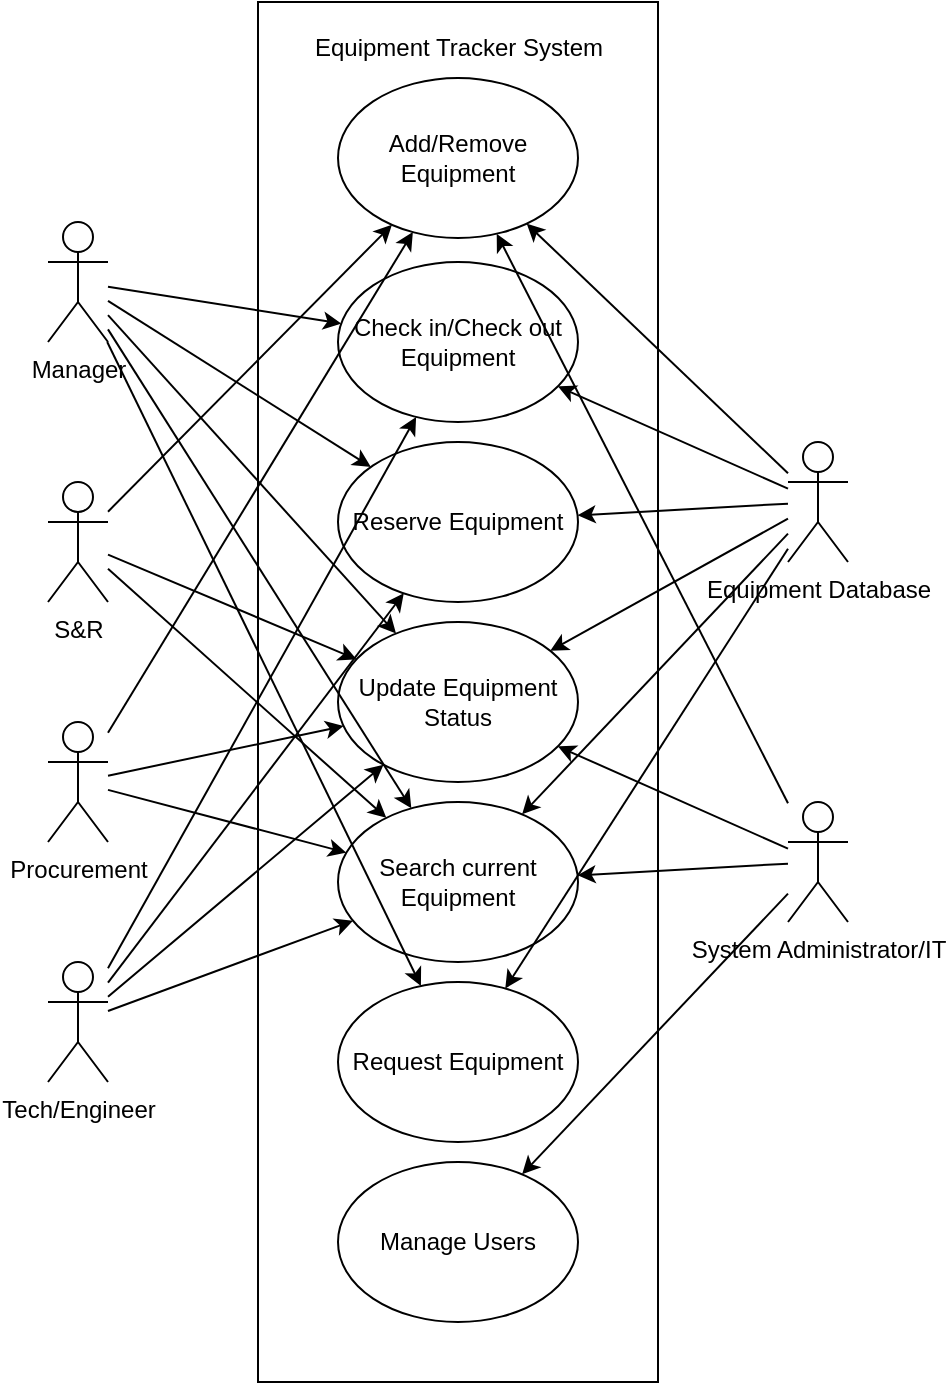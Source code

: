 <mxfile version="23.0.2" type="device" pages="9">
  <diagram name="Use Case Diagram" id="KDollu3YzY01GreXsSme">
    <mxGraphModel dx="1395" dy="703" grid="1" gridSize="10" guides="1" tooltips="1" connect="1" arrows="1" fold="1" page="1" pageScale="1" pageWidth="850" pageHeight="1100" math="0" shadow="0">
      <root>
        <mxCell id="0" />
        <mxCell id="1" parent="0" />
        <mxCell id="PUWhdd34J2PFO7rSVhFX-1" value="" style="rounded=0;whiteSpace=wrap;html=1;" vertex="1" parent="1">
          <mxGeometry x="225" y="260" width="200" height="690" as="geometry" />
        </mxCell>
        <mxCell id="PUWhdd34J2PFO7rSVhFX-2" value="Check in/Check out Equipment" style="ellipse;whiteSpace=wrap;html=1;" vertex="1" parent="1">
          <mxGeometry x="265" y="390" width="120" height="80" as="geometry" />
        </mxCell>
        <mxCell id="PUWhdd34J2PFO7rSVhFX-3" value="Add/Remove Equipment" style="ellipse;whiteSpace=wrap;html=1;" vertex="1" parent="1">
          <mxGeometry x="265" y="298" width="120" height="80" as="geometry" />
        </mxCell>
        <mxCell id="PUWhdd34J2PFO7rSVhFX-4" value="Equipment Tracker System" style="text;html=1;align=center;verticalAlign=middle;resizable=0;points=[];autosize=1;strokeColor=none;fillColor=none;" vertex="1" parent="1">
          <mxGeometry x="240" y="268" width="170" height="30" as="geometry" />
        </mxCell>
        <mxCell id="PUWhdd34J2PFO7rSVhFX-7" value="Manager" style="shape=umlActor;verticalLabelPosition=bottom;verticalAlign=top;html=1;outlineConnect=0;" vertex="1" parent="1">
          <mxGeometry x="120" y="370" width="30" height="60" as="geometry" />
        </mxCell>
        <mxCell id="PUWhdd34J2PFO7rSVhFX-8" value="S&amp;amp;R" style="shape=umlActor;verticalLabelPosition=bottom;verticalAlign=top;html=1;outlineConnect=0;" vertex="1" parent="1">
          <mxGeometry x="120" y="500" width="30" height="60" as="geometry" />
        </mxCell>
        <mxCell id="PUWhdd34J2PFO7rSVhFX-9" value="Procurement" style="shape=umlActor;verticalLabelPosition=bottom;verticalAlign=top;html=1;outlineConnect=0;" vertex="1" parent="1">
          <mxGeometry x="120" y="620" width="30" height="60" as="geometry" />
        </mxCell>
        <mxCell id="PUWhdd34J2PFO7rSVhFX-10" value="Tech/Engineer" style="shape=umlActor;verticalLabelPosition=bottom;verticalAlign=top;html=1;outlineConnect=0;" vertex="1" parent="1">
          <mxGeometry x="120" y="740" width="30" height="60" as="geometry" />
        </mxCell>
        <mxCell id="PUWhdd34J2PFO7rSVhFX-12" value="Equipment Database" style="shape=umlActor;verticalLabelPosition=bottom;verticalAlign=top;html=1;outlineConnect=0;" vertex="1" parent="1">
          <mxGeometry x="490" y="480" width="30" height="60" as="geometry" />
        </mxCell>
        <mxCell id="PUWhdd34J2PFO7rSVhFX-13" value="System Administrator/IT" style="shape=umlActor;verticalLabelPosition=bottom;verticalAlign=top;html=1;outlineConnect=0;" vertex="1" parent="1">
          <mxGeometry x="490" y="660" width="30" height="60" as="geometry" />
        </mxCell>
        <mxCell id="PUWhdd34J2PFO7rSVhFX-14" value="Reserve Equipment" style="ellipse;whiteSpace=wrap;html=1;" vertex="1" parent="1">
          <mxGeometry x="265" y="480" width="120" height="80" as="geometry" />
        </mxCell>
        <mxCell id="PUWhdd34J2PFO7rSVhFX-15" value="Update Equipment Status" style="ellipse;whiteSpace=wrap;html=1;" vertex="1" parent="1">
          <mxGeometry x="265" y="570" width="120" height="80" as="geometry" />
        </mxCell>
        <mxCell id="PUWhdd34J2PFO7rSVhFX-16" value="Search current Equipment" style="ellipse;whiteSpace=wrap;html=1;" vertex="1" parent="1">
          <mxGeometry x="265" y="660" width="120" height="80" as="geometry" />
        </mxCell>
        <mxCell id="PUWhdd34J2PFO7rSVhFX-17" value="Request Equipment" style="ellipse;whiteSpace=wrap;html=1;" vertex="1" parent="1">
          <mxGeometry x="265" y="750" width="120" height="80" as="geometry" />
        </mxCell>
        <mxCell id="PUWhdd34J2PFO7rSVhFX-18" value="Manage Users" style="ellipse;whiteSpace=wrap;html=1;" vertex="1" parent="1">
          <mxGeometry x="265" y="840" width="120" height="80" as="geometry" />
        </mxCell>
        <mxCell id="PUWhdd34J2PFO7rSVhFX-23" value="" style="endArrow=classic;html=1;rounded=0;" edge="1" parent="1" source="PUWhdd34J2PFO7rSVhFX-7" target="PUWhdd34J2PFO7rSVhFX-14">
          <mxGeometry width="50" height="50" relative="1" as="geometry">
            <mxPoint x="740" y="500" as="sourcePoint" />
            <mxPoint x="790" y="450" as="targetPoint" />
          </mxGeometry>
        </mxCell>
        <mxCell id="PUWhdd34J2PFO7rSVhFX-24" value="" style="endArrow=classic;html=1;rounded=0;" edge="1" parent="1" source="PUWhdd34J2PFO7rSVhFX-7" target="PUWhdd34J2PFO7rSVhFX-2">
          <mxGeometry width="50" height="50" relative="1" as="geometry">
            <mxPoint x="740" y="500" as="sourcePoint" />
            <mxPoint x="790" y="450" as="targetPoint" />
          </mxGeometry>
        </mxCell>
        <mxCell id="PUWhdd34J2PFO7rSVhFX-25" value="" style="endArrow=classic;html=1;rounded=0;" edge="1" parent="1" source="PUWhdd34J2PFO7rSVhFX-7" target="PUWhdd34J2PFO7rSVhFX-15">
          <mxGeometry width="50" height="50" relative="1" as="geometry">
            <mxPoint x="740" y="500" as="sourcePoint" />
            <mxPoint x="790" y="450" as="targetPoint" />
          </mxGeometry>
        </mxCell>
        <mxCell id="PUWhdd34J2PFO7rSVhFX-26" value="" style="endArrow=classic;html=1;rounded=0;" edge="1" parent="1" source="PUWhdd34J2PFO7rSVhFX-7" target="PUWhdd34J2PFO7rSVhFX-16">
          <mxGeometry width="50" height="50" relative="1" as="geometry">
            <mxPoint x="740" y="500" as="sourcePoint" />
            <mxPoint x="790" y="450" as="targetPoint" />
          </mxGeometry>
        </mxCell>
        <mxCell id="PUWhdd34J2PFO7rSVhFX-27" value="" style="endArrow=classic;html=1;rounded=0;" edge="1" parent="1" source="PUWhdd34J2PFO7rSVhFX-7" target="PUWhdd34J2PFO7rSVhFX-17">
          <mxGeometry width="50" height="50" relative="1" as="geometry">
            <mxPoint x="740" y="500" as="sourcePoint" />
            <mxPoint x="790" y="450" as="targetPoint" />
          </mxGeometry>
        </mxCell>
        <mxCell id="PUWhdd34J2PFO7rSVhFX-28" value="" style="endArrow=classic;html=1;rounded=0;" edge="1" parent="1" source="PUWhdd34J2PFO7rSVhFX-8" target="PUWhdd34J2PFO7rSVhFX-3">
          <mxGeometry width="50" height="50" relative="1" as="geometry">
            <mxPoint x="740" y="500" as="sourcePoint" />
            <mxPoint x="790" y="450" as="targetPoint" />
          </mxGeometry>
        </mxCell>
        <mxCell id="PUWhdd34J2PFO7rSVhFX-29" value="" style="endArrow=classic;html=1;rounded=0;" edge="1" parent="1" source="PUWhdd34J2PFO7rSVhFX-8" target="PUWhdd34J2PFO7rSVhFX-15">
          <mxGeometry width="50" height="50" relative="1" as="geometry">
            <mxPoint x="740" y="500" as="sourcePoint" />
            <mxPoint x="790" y="450" as="targetPoint" />
          </mxGeometry>
        </mxCell>
        <mxCell id="PUWhdd34J2PFO7rSVhFX-30" value="" style="endArrow=classic;html=1;rounded=0;" edge="1" parent="1" source="PUWhdd34J2PFO7rSVhFX-8" target="PUWhdd34J2PFO7rSVhFX-16">
          <mxGeometry width="50" height="50" relative="1" as="geometry">
            <mxPoint x="740" y="500" as="sourcePoint" />
            <mxPoint x="790" y="450" as="targetPoint" />
          </mxGeometry>
        </mxCell>
        <mxCell id="PUWhdd34J2PFO7rSVhFX-31" value="" style="endArrow=classic;html=1;rounded=0;" edge="1" parent="1" source="PUWhdd34J2PFO7rSVhFX-9" target="PUWhdd34J2PFO7rSVhFX-3">
          <mxGeometry width="50" height="50" relative="1" as="geometry">
            <mxPoint x="740" y="500" as="sourcePoint" />
            <mxPoint x="790" y="450" as="targetPoint" />
          </mxGeometry>
        </mxCell>
        <mxCell id="PUWhdd34J2PFO7rSVhFX-32" value="" style="endArrow=classic;html=1;rounded=0;" edge="1" parent="1" source="PUWhdd34J2PFO7rSVhFX-9" target="PUWhdd34J2PFO7rSVhFX-15">
          <mxGeometry width="50" height="50" relative="1" as="geometry">
            <mxPoint x="740" y="500" as="sourcePoint" />
            <mxPoint x="790" y="450" as="targetPoint" />
          </mxGeometry>
        </mxCell>
        <mxCell id="PUWhdd34J2PFO7rSVhFX-33" value="" style="endArrow=classic;html=1;rounded=0;" edge="1" parent="1" source="PUWhdd34J2PFO7rSVhFX-9" target="PUWhdd34J2PFO7rSVhFX-16">
          <mxGeometry width="50" height="50" relative="1" as="geometry">
            <mxPoint x="740" y="500" as="sourcePoint" />
            <mxPoint x="790" y="450" as="targetPoint" />
          </mxGeometry>
        </mxCell>
        <mxCell id="PUWhdd34J2PFO7rSVhFX-34" value="" style="endArrow=classic;html=1;rounded=0;" edge="1" parent="1" source="PUWhdd34J2PFO7rSVhFX-10" target="PUWhdd34J2PFO7rSVhFX-2">
          <mxGeometry width="50" height="50" relative="1" as="geometry">
            <mxPoint x="740" y="500" as="sourcePoint" />
            <mxPoint x="790" y="450" as="targetPoint" />
          </mxGeometry>
        </mxCell>
        <mxCell id="PUWhdd34J2PFO7rSVhFX-35" value="" style="endArrow=classic;html=1;rounded=0;" edge="1" parent="1" source="PUWhdd34J2PFO7rSVhFX-10" target="PUWhdd34J2PFO7rSVhFX-14">
          <mxGeometry width="50" height="50" relative="1" as="geometry">
            <mxPoint x="740" y="500" as="sourcePoint" />
            <mxPoint x="790" y="450" as="targetPoint" />
          </mxGeometry>
        </mxCell>
        <mxCell id="PUWhdd34J2PFO7rSVhFX-36" value="" style="endArrow=classic;html=1;rounded=0;" edge="1" parent="1" source="PUWhdd34J2PFO7rSVhFX-10" target="PUWhdd34J2PFO7rSVhFX-15">
          <mxGeometry width="50" height="50" relative="1" as="geometry">
            <mxPoint x="740" y="500" as="sourcePoint" />
            <mxPoint x="790" y="450" as="targetPoint" />
          </mxGeometry>
        </mxCell>
        <mxCell id="PUWhdd34J2PFO7rSVhFX-37" value="" style="endArrow=classic;html=1;rounded=0;" edge="1" parent="1" source="PUWhdd34J2PFO7rSVhFX-10" target="PUWhdd34J2PFO7rSVhFX-16">
          <mxGeometry width="50" height="50" relative="1" as="geometry">
            <mxPoint x="740" y="500" as="sourcePoint" />
            <mxPoint x="790" y="450" as="targetPoint" />
          </mxGeometry>
        </mxCell>
        <mxCell id="PUWhdd34J2PFO7rSVhFX-38" value="" style="endArrow=classic;html=1;rounded=0;" edge="1" parent="1" source="PUWhdd34J2PFO7rSVhFX-12" target="PUWhdd34J2PFO7rSVhFX-3">
          <mxGeometry width="50" height="50" relative="1" as="geometry">
            <mxPoint x="740" y="500" as="sourcePoint" />
            <mxPoint x="790" y="450" as="targetPoint" />
          </mxGeometry>
        </mxCell>
        <mxCell id="PUWhdd34J2PFO7rSVhFX-39" value="" style="endArrow=classic;html=1;rounded=0;" edge="1" parent="1" source="PUWhdd34J2PFO7rSVhFX-12" target="PUWhdd34J2PFO7rSVhFX-2">
          <mxGeometry width="50" height="50" relative="1" as="geometry">
            <mxPoint x="500" y="506" as="sourcePoint" />
            <mxPoint x="369" y="381" as="targetPoint" />
          </mxGeometry>
        </mxCell>
        <mxCell id="PUWhdd34J2PFO7rSVhFX-40" value="" style="endArrow=classic;html=1;rounded=0;" edge="1" parent="1" source="PUWhdd34J2PFO7rSVhFX-12" target="PUWhdd34J2PFO7rSVhFX-14">
          <mxGeometry width="50" height="50" relative="1" as="geometry">
            <mxPoint x="500" y="513" as="sourcePoint" />
            <mxPoint x="385" y="462" as="targetPoint" />
          </mxGeometry>
        </mxCell>
        <mxCell id="PUWhdd34J2PFO7rSVhFX-41" value="" style="endArrow=classic;html=1;rounded=0;" edge="1" parent="1" source="PUWhdd34J2PFO7rSVhFX-12" target="PUWhdd34J2PFO7rSVhFX-15">
          <mxGeometry width="50" height="50" relative="1" as="geometry">
            <mxPoint x="500" y="521" as="sourcePoint" />
            <mxPoint x="395" y="527" as="targetPoint" />
          </mxGeometry>
        </mxCell>
        <mxCell id="PUWhdd34J2PFO7rSVhFX-42" value="" style="endArrow=classic;html=1;rounded=0;" edge="1" parent="1" source="PUWhdd34J2PFO7rSVhFX-12" target="PUWhdd34J2PFO7rSVhFX-16">
          <mxGeometry width="50" height="50" relative="1" as="geometry">
            <mxPoint x="740" y="500" as="sourcePoint" />
            <mxPoint x="790" y="450" as="targetPoint" />
          </mxGeometry>
        </mxCell>
        <mxCell id="PUWhdd34J2PFO7rSVhFX-43" value="" style="endArrow=classic;html=1;rounded=0;" edge="1" parent="1" source="PUWhdd34J2PFO7rSVhFX-12" target="PUWhdd34J2PFO7rSVhFX-17">
          <mxGeometry width="50" height="50" relative="1" as="geometry">
            <mxPoint x="740" y="500" as="sourcePoint" />
            <mxPoint x="790" y="450" as="targetPoint" />
          </mxGeometry>
        </mxCell>
        <mxCell id="PUWhdd34J2PFO7rSVhFX-44" value="" style="endArrow=classic;html=1;rounded=0;" edge="1" parent="1" source="PUWhdd34J2PFO7rSVhFX-13" target="PUWhdd34J2PFO7rSVhFX-18">
          <mxGeometry width="50" height="50" relative="1" as="geometry">
            <mxPoint x="740" y="500" as="sourcePoint" />
            <mxPoint x="790" y="450" as="targetPoint" />
          </mxGeometry>
        </mxCell>
        <mxCell id="PUWhdd34J2PFO7rSVhFX-45" value="" style="endArrow=classic;html=1;rounded=0;" edge="1" parent="1" source="PUWhdd34J2PFO7rSVhFX-13" target="PUWhdd34J2PFO7rSVhFX-3">
          <mxGeometry width="50" height="50" relative="1" as="geometry">
            <mxPoint x="740" y="500" as="sourcePoint" />
            <mxPoint x="790" y="450" as="targetPoint" />
          </mxGeometry>
        </mxCell>
        <mxCell id="PUWhdd34J2PFO7rSVhFX-46" value="" style="endArrow=classic;html=1;rounded=0;" edge="1" parent="1" source="PUWhdd34J2PFO7rSVhFX-13" target="PUWhdd34J2PFO7rSVhFX-15">
          <mxGeometry width="50" height="50" relative="1" as="geometry">
            <mxPoint x="740" y="500" as="sourcePoint" />
            <mxPoint x="790" y="450" as="targetPoint" />
          </mxGeometry>
        </mxCell>
        <mxCell id="PUWhdd34J2PFO7rSVhFX-47" value="" style="endArrow=classic;html=1;rounded=0;" edge="1" parent="1" source="PUWhdd34J2PFO7rSVhFX-13" target="PUWhdd34J2PFO7rSVhFX-16">
          <mxGeometry width="50" height="50" relative="1" as="geometry">
            <mxPoint x="740" y="500" as="sourcePoint" />
            <mxPoint x="790" y="450" as="targetPoint" />
          </mxGeometry>
        </mxCell>
      </root>
    </mxGraphModel>
  </diagram>
  <diagram id="FEtBVJ3YKdX7s6a_GQ6W" name="Domain Model">
    <mxGraphModel dx="2524" dy="844" grid="1" gridSize="10" guides="1" tooltips="1" connect="1" arrows="1" fold="1" page="1" pageScale="1" pageWidth="850" pageHeight="1100" math="0" shadow="0">
      <root>
        <mxCell id="0" />
        <mxCell id="1" parent="0" />
        <mxCell id="Ed09azPddPTFDHTzW8Lc-5" value="User" style="swimlane;fontStyle=0;childLayout=stackLayout;horizontal=1;startSize=26;fillColor=none;horizontalStack=0;resizeParent=1;resizeParentMax=0;resizeLast=0;collapsible=1;marginBottom=0;whiteSpace=wrap;html=1;" vertex="1" parent="1">
          <mxGeometry x="260" y="110" width="140" height="130" as="geometry" />
        </mxCell>
        <mxCell id="Ed09azPddPTFDHTzW8Lc-6" value="int: employee num" style="text;strokeColor=none;fillColor=none;align=left;verticalAlign=top;spacingLeft=4;spacingRight=4;overflow=hidden;rotatable=0;points=[[0,0.5],[1,0.5]];portConstraint=eastwest;whiteSpace=wrap;html=1;" vertex="1" parent="Ed09azPddPTFDHTzW8Lc-5">
          <mxGeometry y="26" width="140" height="26" as="geometry" />
        </mxCell>
        <mxCell id="Ed09azPddPTFDHTzW8Lc-7" value="string: name" style="text;strokeColor=none;fillColor=none;align=left;verticalAlign=top;spacingLeft=4;spacingRight=4;overflow=hidden;rotatable=0;points=[[0,0.5],[1,0.5]];portConstraint=eastwest;whiteSpace=wrap;html=1;" vertex="1" parent="Ed09azPddPTFDHTzW8Lc-5">
          <mxGeometry y="52" width="140" height="26" as="geometry" />
        </mxCell>
        <mxCell id="Ed09azPddPTFDHTzW8Lc-8" value="string: email" style="text;strokeColor=none;fillColor=none;align=left;verticalAlign=top;spacingLeft=4;spacingRight=4;overflow=hidden;rotatable=0;points=[[0,0.5],[1,0.5]];portConstraint=eastwest;whiteSpace=wrap;html=1;" vertex="1" parent="Ed09azPddPTFDHTzW8Lc-5">
          <mxGeometry y="78" width="140" height="26" as="geometry" />
        </mxCell>
        <mxCell id="ULfXk3tT-SuGjALfaXAJ-1" value="string: phone" style="text;strokeColor=none;fillColor=none;align=left;verticalAlign=top;spacingLeft=4;spacingRight=4;overflow=hidden;rotatable=0;points=[[0,0.5],[1,0.5]];portConstraint=eastwest;whiteSpace=wrap;html=1;" vertex="1" parent="Ed09azPddPTFDHTzW8Lc-5">
          <mxGeometry y="104" width="140" height="26" as="geometry" />
        </mxCell>
        <mxCell id="63CyqD5jD6BHnDnro7D2-1" value="Manager" style="swimlane;fontStyle=0;childLayout=stackLayout;horizontal=1;startSize=26;fillColor=none;horizontalStack=0;resizeParent=1;resizeParentMax=0;resizeLast=0;collapsible=1;marginBottom=0;whiteSpace=wrap;html=1;" vertex="1" parent="1">
          <mxGeometry x="-60" y="300" width="140" height="78" as="geometry" />
        </mxCell>
        <mxCell id="63CyqD5jD6BHnDnro7D2-2" value="list: employees" style="text;strokeColor=none;fillColor=none;align=left;verticalAlign=top;spacingLeft=4;spacingRight=4;overflow=hidden;rotatable=0;points=[[0,0.5],[1,0.5]];portConstraint=eastwest;whiteSpace=wrap;html=1;" vertex="1" parent="63CyqD5jD6BHnDnro7D2-1">
          <mxGeometry y="26" width="140" height="26" as="geometry" />
        </mxCell>
        <mxCell id="63CyqD5jD6BHnDnro7D2-3" value="list: projects" style="text;strokeColor=none;fillColor=none;align=left;verticalAlign=top;spacingLeft=4;spacingRight=4;overflow=hidden;rotatable=0;points=[[0,0.5],[1,0.5]];portConstraint=eastwest;whiteSpace=wrap;html=1;" vertex="1" parent="63CyqD5jD6BHnDnro7D2-1">
          <mxGeometry y="52" width="140" height="26" as="geometry" />
        </mxCell>
        <mxCell id="63CyqD5jD6BHnDnro7D2-5" value="S&amp;amp;R" style="swimlane;fontStyle=0;childLayout=stackLayout;horizontal=1;startSize=26;fillColor=none;horizontalStack=0;resizeParent=1;resizeParentMax=0;resizeLast=0;collapsible=1;marginBottom=0;whiteSpace=wrap;html=1;" vertex="1" parent="1">
          <mxGeometry x="260" y="300" width="140" height="52" as="geometry" />
        </mxCell>
        <mxCell id="63CyqD5jD6BHnDnro7D2-6" value="string: department" style="text;strokeColor=none;fillColor=none;align=left;verticalAlign=top;spacingLeft=4;spacingRight=4;overflow=hidden;rotatable=0;points=[[0,0.5],[1,0.5]];portConstraint=eastwest;whiteSpace=wrap;html=1;" vertex="1" parent="63CyqD5jD6BHnDnro7D2-5">
          <mxGeometry y="26" width="140" height="26" as="geometry" />
        </mxCell>
        <mxCell id="63CyqD5jD6BHnDnro7D2-9" value="Procurement" style="swimlane;fontStyle=0;childLayout=stackLayout;horizontal=1;startSize=26;fillColor=none;horizontalStack=0;resizeParent=1;resizeParentMax=0;resizeLast=0;collapsible=1;marginBottom=0;whiteSpace=wrap;html=1;" vertex="1" parent="1">
          <mxGeometry x="420" y="300" width="140" height="52" as="geometry" />
        </mxCell>
        <mxCell id="63CyqD5jD6BHnDnro7D2-10" value="list: clients" style="text;strokeColor=none;fillColor=none;align=left;verticalAlign=top;spacingLeft=4;spacingRight=4;overflow=hidden;rotatable=0;points=[[0,0.5],[1,0.5]];portConstraint=eastwest;whiteSpace=wrap;html=1;" vertex="1" parent="63CyqD5jD6BHnDnro7D2-9">
          <mxGeometry y="26" width="140" height="26" as="geometry" />
        </mxCell>
        <mxCell id="63CyqD5jD6BHnDnro7D2-13" value="Tech/Engineer" style="swimlane;fontStyle=0;childLayout=stackLayout;horizontal=1;startSize=26;fillColor=none;horizontalStack=0;resizeParent=1;resizeParentMax=0;resizeLast=0;collapsible=1;marginBottom=0;whiteSpace=wrap;html=1;" vertex="1" parent="1">
          <mxGeometry x="100" y="300" width="140" height="78" as="geometry" />
        </mxCell>
        <mxCell id="63CyqD5jD6BHnDnro7D2-14" value="list: projects" style="text;strokeColor=none;fillColor=none;align=left;verticalAlign=top;spacingLeft=4;spacingRight=4;overflow=hidden;rotatable=0;points=[[0,0.5],[1,0.5]];portConstraint=eastwest;whiteSpace=wrap;html=1;" vertex="1" parent="63CyqD5jD6BHnDnro7D2-13">
          <mxGeometry y="26" width="140" height="26" as="geometry" />
        </mxCell>
        <mxCell id="63CyqD5jD6BHnDnro7D2-15" value="int: level" style="text;strokeColor=none;fillColor=none;align=left;verticalAlign=top;spacingLeft=4;spacingRight=4;overflow=hidden;rotatable=0;points=[[0,0.5],[1,0.5]];portConstraint=eastwest;whiteSpace=wrap;html=1;" vertex="1" parent="63CyqD5jD6BHnDnro7D2-13">
          <mxGeometry y="52" width="140" height="26" as="geometry" />
        </mxCell>
        <mxCell id="inKw64Bg0I8EJ67Byxa1-1" value="System Admin" style="swimlane;fontStyle=0;childLayout=stackLayout;horizontal=1;startSize=26;fillColor=none;horizontalStack=0;resizeParent=1;resizeParentMax=0;resizeLast=0;collapsible=1;marginBottom=0;whiteSpace=wrap;html=1;" vertex="1" parent="1">
          <mxGeometry x="580" y="300" width="140" height="52" as="geometry" />
        </mxCell>
        <mxCell id="inKw64Bg0I8EJ67Byxa1-2" value="string: access" style="text;strokeColor=none;fillColor=none;align=left;verticalAlign=top;spacingLeft=4;spacingRight=4;overflow=hidden;rotatable=0;points=[[0,0.5],[1,0.5]];portConstraint=eastwest;whiteSpace=wrap;html=1;" vertex="1" parent="inKw64Bg0I8EJ67Byxa1-1">
          <mxGeometry y="26" width="140" height="26" as="geometry" />
        </mxCell>
        <mxCell id="inKw64Bg0I8EJ67Byxa1-5" value="Equipment" style="swimlane;fontStyle=0;childLayout=stackLayout;horizontal=1;startSize=26;fillColor=none;horizontalStack=0;resizeParent=1;resizeParentMax=0;resizeLast=0;collapsible=1;marginBottom=0;whiteSpace=wrap;html=1;" vertex="1" parent="1">
          <mxGeometry x="-495" y="300" width="140" height="182" as="geometry" />
        </mxCell>
        <mxCell id="inKw64Bg0I8EJ67Byxa1-6" value="string: name" style="text;strokeColor=none;fillColor=none;align=left;verticalAlign=top;spacingLeft=4;spacingRight=4;overflow=hidden;rotatable=0;points=[[0,0.5],[1,0.5]];portConstraint=eastwest;whiteSpace=wrap;html=1;" vertex="1" parent="inKw64Bg0I8EJ67Byxa1-5">
          <mxGeometry y="26" width="140" height="26" as="geometry" />
        </mxCell>
        <mxCell id="inKw64Bg0I8EJ67Byxa1-7" value="int: ID" style="text;strokeColor=none;fillColor=none;align=left;verticalAlign=top;spacingLeft=4;spacingRight=4;overflow=hidden;rotatable=0;points=[[0,0.5],[1,0.5]];portConstraint=eastwest;whiteSpace=wrap;html=1;" vertex="1" parent="inKw64Bg0I8EJ67Byxa1-5">
          <mxGeometry y="52" width="140" height="26" as="geometry" />
        </mxCell>
        <mxCell id="ULfXk3tT-SuGjALfaXAJ-5" value="string: description" style="text;strokeColor=none;fillColor=none;align=left;verticalAlign=top;spacingLeft=4;spacingRight=4;overflow=hidden;rotatable=0;points=[[0,0.5],[1,0.5]];portConstraint=eastwest;whiteSpace=wrap;html=1;" vertex="1" parent="inKw64Bg0I8EJ67Byxa1-5">
          <mxGeometry y="78" width="140" height="26" as="geometry" />
        </mxCell>
        <mxCell id="ULfXk3tT-SuGjALfaXAJ-6" value="bmp: image" style="text;strokeColor=none;fillColor=none;align=left;verticalAlign=top;spacingLeft=4;spacingRight=4;overflow=hidden;rotatable=0;points=[[0,0.5],[1,0.5]];portConstraint=eastwest;whiteSpace=wrap;html=1;" vertex="1" parent="inKw64Bg0I8EJ67Byxa1-5">
          <mxGeometry y="104" width="140" height="26" as="geometry" />
        </mxCell>
        <mxCell id="iv-ToAnlOyiLI5YUQ9ga-2" value="string: status" style="text;strokeColor=none;fillColor=none;align=left;verticalAlign=top;spacingLeft=4;spacingRight=4;overflow=hidden;rotatable=0;points=[[0,0.5],[1,0.5]];portConstraint=eastwest;whiteSpace=wrap;html=1;" vertex="1" parent="inKw64Bg0I8EJ67Byxa1-5">
          <mxGeometry y="130" width="140" height="26" as="geometry" />
        </mxCell>
        <mxCell id="inKw64Bg0I8EJ67Byxa1-8" value="date: next calibration&amp;nbsp;" style="text;strokeColor=none;fillColor=none;align=left;verticalAlign=top;spacingLeft=4;spacingRight=4;overflow=hidden;rotatable=0;points=[[0,0.5],[1,0.5]];portConstraint=eastwest;whiteSpace=wrap;html=1;" vertex="1" parent="inKw64Bg0I8EJ67Byxa1-5">
          <mxGeometry y="156" width="140" height="26" as="geometry" />
        </mxCell>
        <mxCell id="inKw64Bg0I8EJ67Byxa1-9" value="Project" style="swimlane;fontStyle=0;childLayout=stackLayout;horizontal=1;startSize=26;fillColor=none;horizontalStack=0;resizeParent=1;resizeParentMax=0;resizeLast=0;collapsible=1;marginBottom=0;whiteSpace=wrap;html=1;" vertex="1" parent="1">
          <mxGeometry x="20" y="490" width="140" height="104" as="geometry" />
        </mxCell>
        <mxCell id="inKw64Bg0I8EJ67Byxa1-10" value="string: name" style="text;strokeColor=none;fillColor=none;align=left;verticalAlign=top;spacingLeft=4;spacingRight=4;overflow=hidden;rotatable=0;points=[[0,0.5],[1,0.5]];portConstraint=eastwest;whiteSpace=wrap;html=1;" vertex="1" parent="inKw64Bg0I8EJ67Byxa1-9">
          <mxGeometry y="26" width="140" height="26" as="geometry" />
        </mxCell>
        <mxCell id="inKw64Bg0I8EJ67Byxa1-11" value="int: ID" style="text;strokeColor=none;fillColor=none;align=left;verticalAlign=top;spacingLeft=4;spacingRight=4;overflow=hidden;rotatable=0;points=[[0,0.5],[1,0.5]];portConstraint=eastwest;whiteSpace=wrap;html=1;" vertex="1" parent="inKw64Bg0I8EJ67Byxa1-9">
          <mxGeometry y="52" width="140" height="26" as="geometry" />
        </mxCell>
        <mxCell id="inKw64Bg0I8EJ67Byxa1-12" value="string: type" style="text;strokeColor=none;fillColor=none;align=left;verticalAlign=top;spacingLeft=4;spacingRight=4;overflow=hidden;rotatable=0;points=[[0,0.5],[1,0.5]];portConstraint=eastwest;whiteSpace=wrap;html=1;" vertex="1" parent="inKw64Bg0I8EJ67Byxa1-9">
          <mxGeometry y="78" width="140" height="26" as="geometry" />
        </mxCell>
        <mxCell id="inKw64Bg0I8EJ67Byxa1-13" value="Schedule" style="swimlane;fontStyle=0;childLayout=stackLayout;horizontal=1;startSize=26;fillColor=none;horizontalStack=0;resizeParent=1;resizeParentMax=0;resizeLast=0;collapsible=1;marginBottom=0;whiteSpace=wrap;html=1;" vertex="1" parent="1">
          <mxGeometry x="-495" y="150" width="140" height="78" as="geometry" />
        </mxCell>
        <mxCell id="inKw64Bg0I8EJ67Byxa1-14" value="list: equipment" style="text;strokeColor=none;fillColor=none;align=left;verticalAlign=top;spacingLeft=4;spacingRight=4;overflow=hidden;rotatable=0;points=[[0,0.5],[1,0.5]];portConstraint=eastwest;whiteSpace=wrap;html=1;" vertex="1" parent="inKw64Bg0I8EJ67Byxa1-13">
          <mxGeometry y="26" width="140" height="26" as="geometry" />
        </mxCell>
        <mxCell id="inKw64Bg0I8EJ67Byxa1-15" value="list: dates" style="text;strokeColor=none;fillColor=none;align=left;verticalAlign=top;spacingLeft=4;spacingRight=4;overflow=hidden;rotatable=0;points=[[0,0.5],[1,0.5]];portConstraint=eastwest;whiteSpace=wrap;html=1;" vertex="1" parent="inKw64Bg0I8EJ67Byxa1-13">
          <mxGeometry y="52" width="140" height="26" as="geometry" />
        </mxCell>
        <mxCell id="inKw64Bg0I8EJ67Byxa1-17" value="Request" style="swimlane;fontStyle=0;childLayout=stackLayout;horizontal=1;startSize=26;fillColor=none;horizontalStack=0;resizeParent=1;resizeParentMax=0;resizeLast=0;collapsible=1;marginBottom=0;whiteSpace=wrap;html=1;" vertex="1" parent="1">
          <mxGeometry x="-280" y="300" width="140" height="130" as="geometry" />
        </mxCell>
        <mxCell id="inKw64Bg0I8EJ67Byxa1-18" value="string: equipment name" style="text;strokeColor=none;fillColor=none;align=left;verticalAlign=top;spacingLeft=4;spacingRight=4;overflow=hidden;rotatable=0;points=[[0,0.5],[1,0.5]];portConstraint=eastwest;whiteSpace=wrap;html=1;" vertex="1" parent="inKw64Bg0I8EJ67Byxa1-17">
          <mxGeometry y="26" width="140" height="26" as="geometry" />
        </mxCell>
        <mxCell id="inKw64Bg0I8EJ67Byxa1-19" value="int: ID" style="text;strokeColor=none;fillColor=none;align=left;verticalAlign=top;spacingLeft=4;spacingRight=4;overflow=hidden;rotatable=0;points=[[0,0.5],[1,0.5]];portConstraint=eastwest;whiteSpace=wrap;html=1;" vertex="1" parent="inKw64Bg0I8EJ67Byxa1-17">
          <mxGeometry y="52" width="140" height="26" as="geometry" />
        </mxCell>
        <mxCell id="inKw64Bg0I8EJ67Byxa1-20" value="date: dates" style="text;strokeColor=none;fillColor=none;align=left;verticalAlign=top;spacingLeft=4;spacingRight=4;overflow=hidden;rotatable=0;points=[[0,0.5],[1,0.5]];portConstraint=eastwest;whiteSpace=wrap;html=1;" vertex="1" parent="inKw64Bg0I8EJ67Byxa1-17">
          <mxGeometry y="78" width="140" height="26" as="geometry" />
        </mxCell>
        <mxCell id="ULfXk3tT-SuGjALfaXAJ-9" value="string: project" style="text;strokeColor=none;fillColor=none;align=left;verticalAlign=top;spacingLeft=4;spacingRight=4;overflow=hidden;rotatable=0;points=[[0,0.5],[1,0.5]];portConstraint=eastwest;whiteSpace=wrap;html=1;" vertex="1" parent="inKw64Bg0I8EJ67Byxa1-17">
          <mxGeometry y="104" width="140" height="26" as="geometry" />
        </mxCell>
        <mxCell id="5jHnjjyzmVTFx-L5goQa-1" value="Equipment History" style="swimlane;fontStyle=0;childLayout=stackLayout;horizontal=1;startSize=26;fillColor=none;horizontalStack=0;resizeParent=1;resizeParentMax=0;resizeLast=0;collapsible=1;marginBottom=0;whiteSpace=wrap;html=1;" vertex="1" parent="1">
          <mxGeometry x="-495" y="520" width="140" height="104" as="geometry" />
        </mxCell>
        <mxCell id="5jHnjjyzmVTFx-L5goQa-2" value="list: checkout history" style="text;strokeColor=none;fillColor=none;align=left;verticalAlign=top;spacingLeft=4;spacingRight=4;overflow=hidden;rotatable=0;points=[[0,0.5],[1,0.5]];portConstraint=eastwest;whiteSpace=wrap;html=1;" vertex="1" parent="5jHnjjyzmVTFx-L5goQa-1">
          <mxGeometry y="26" width="140" height="26" as="geometry" />
        </mxCell>
        <mxCell id="5jHnjjyzmVTFx-L5goQa-3" value="list: calibration history" style="text;strokeColor=none;fillColor=none;align=left;verticalAlign=top;spacingLeft=4;spacingRight=4;overflow=hidden;rotatable=0;points=[[0,0.5],[1,0.5]];portConstraint=eastwest;whiteSpace=wrap;html=1;" vertex="1" parent="5jHnjjyzmVTFx-L5goQa-1">
          <mxGeometry y="52" width="140" height="26" as="geometry" />
        </mxCell>
        <mxCell id="5jHnjjyzmVTFx-L5goQa-4" value="list: repair history" style="text;strokeColor=none;fillColor=none;align=left;verticalAlign=top;spacingLeft=4;spacingRight=4;overflow=hidden;rotatable=0;points=[[0,0.5],[1,0.5]];portConstraint=eastwest;whiteSpace=wrap;html=1;" vertex="1" parent="5jHnjjyzmVTFx-L5goQa-1">
          <mxGeometry y="78" width="140" height="26" as="geometry" />
        </mxCell>
        <mxCell id="5jHnjjyzmVTFx-L5goQa-5" value="User History" style="swimlane;fontStyle=0;childLayout=stackLayout;horizontal=1;startSize=26;fillColor=none;horizontalStack=0;resizeParent=1;resizeParentMax=0;resizeLast=0;collapsible=1;marginBottom=0;whiteSpace=wrap;html=1;" vertex="1" parent="1">
          <mxGeometry x="260" y="450" width="140" height="78" as="geometry" />
        </mxCell>
        <mxCell id="5jHnjjyzmVTFx-L5goQa-6" value="list: used equipment" style="text;strokeColor=none;fillColor=none;align=left;verticalAlign=top;spacingLeft=4;spacingRight=4;overflow=hidden;rotatable=0;points=[[0,0.5],[1,0.5]];portConstraint=eastwest;whiteSpace=wrap;html=1;" vertex="1" parent="5jHnjjyzmVTFx-L5goQa-5">
          <mxGeometry y="26" width="140" height="26" as="geometry" />
        </mxCell>
        <mxCell id="5jHnjjyzmVTFx-L5goQa-7" value="list: action log" style="text;strokeColor=none;fillColor=none;align=left;verticalAlign=top;spacingLeft=4;spacingRight=4;overflow=hidden;rotatable=0;points=[[0,0.5],[1,0.5]];portConstraint=eastwest;whiteSpace=wrap;html=1;" vertex="1" parent="5jHnjjyzmVTFx-L5goQa-5">
          <mxGeometry y="52" width="140" height="26" as="geometry" />
        </mxCell>
        <mxCell id="ULfXk3tT-SuGjALfaXAJ-10" value="Scheduler" style="swimlane;fontStyle=0;childLayout=stackLayout;horizontal=1;startSize=26;fillColor=none;horizontalStack=0;resizeParent=1;resizeParentMax=0;resizeLast=0;collapsible=1;marginBottom=0;whiteSpace=wrap;html=1;" vertex="1" parent="1">
          <mxGeometry x="-280" y="150" width="140" height="78" as="geometry" />
        </mxCell>
        <mxCell id="ULfXk3tT-SuGjALfaXAJ-11" value="list: schedule" style="text;strokeColor=none;fillColor=none;align=left;verticalAlign=top;spacingLeft=4;spacingRight=4;overflow=hidden;rotatable=0;points=[[0,0.5],[1,0.5]];portConstraint=eastwest;whiteSpace=wrap;html=1;" vertex="1" parent="ULfXk3tT-SuGjALfaXAJ-10">
          <mxGeometry y="26" width="140" height="26" as="geometry" />
        </mxCell>
        <mxCell id="ULfXk3tT-SuGjALfaXAJ-12" value="list: requests" style="text;strokeColor=none;fillColor=none;align=left;verticalAlign=top;spacingLeft=4;spacingRight=4;overflow=hidden;rotatable=0;points=[[0,0.5],[1,0.5]];portConstraint=eastwest;whiteSpace=wrap;html=1;" vertex="1" parent="ULfXk3tT-SuGjALfaXAJ-10">
          <mxGeometry y="52" width="140" height="26" as="geometry" />
        </mxCell>
        <mxCell id="ULfXk3tT-SuGjALfaXAJ-17" value="" style="endArrow=none;html=1;rounded=0;exitX=0.5;exitY=0;exitDx=0;exitDy=0;" edge="1" parent="1" source="63CyqD5jD6BHnDnro7D2-1">
          <mxGeometry width="50" height="50" relative="1" as="geometry">
            <mxPoint x="120" y="400" as="sourcePoint" />
            <mxPoint x="10" y="270" as="targetPoint" />
          </mxGeometry>
        </mxCell>
        <mxCell id="ULfXk3tT-SuGjALfaXAJ-18" value="" style="endArrow=none;html=1;rounded=0;exitX=0.5;exitY=0;exitDx=0;exitDy=0;" edge="1" parent="1" source="63CyqD5jD6BHnDnro7D2-13">
          <mxGeometry width="50" height="50" relative="1" as="geometry">
            <mxPoint x="120" y="400" as="sourcePoint" />
            <mxPoint x="170" y="270" as="targetPoint" />
          </mxGeometry>
        </mxCell>
        <mxCell id="ULfXk3tT-SuGjALfaXAJ-19" value="" style="endArrow=none;html=1;rounded=0;exitX=0.5;exitY=0;exitDx=0;exitDy=0;" edge="1" parent="1" source="63CyqD5jD6BHnDnro7D2-5">
          <mxGeometry width="50" height="50" relative="1" as="geometry">
            <mxPoint x="180" y="310" as="sourcePoint" />
            <mxPoint x="330" y="270" as="targetPoint" />
          </mxGeometry>
        </mxCell>
        <mxCell id="ULfXk3tT-SuGjALfaXAJ-20" value="" style="endArrow=none;html=1;rounded=0;exitX=0.5;exitY=0;exitDx=0;exitDy=0;" edge="1" parent="1" source="63CyqD5jD6BHnDnro7D2-9">
          <mxGeometry width="50" height="50" relative="1" as="geometry">
            <mxPoint x="340" y="310" as="sourcePoint" />
            <mxPoint x="490" y="270" as="targetPoint" />
          </mxGeometry>
        </mxCell>
        <mxCell id="ULfXk3tT-SuGjALfaXAJ-21" value="" style="endArrow=none;html=1;rounded=0;exitX=0.5;exitY=0;exitDx=0;exitDy=0;" edge="1" parent="1" source="inKw64Bg0I8EJ67Byxa1-1">
          <mxGeometry width="50" height="50" relative="1" as="geometry">
            <mxPoint x="500" y="310" as="sourcePoint" />
            <mxPoint x="650" y="270" as="targetPoint" />
          </mxGeometry>
        </mxCell>
        <mxCell id="ULfXk3tT-SuGjALfaXAJ-22" value="" style="endArrow=none;html=1;rounded=0;" edge="1" parent="1">
          <mxGeometry width="50" height="50" relative="1" as="geometry">
            <mxPoint x="10" y="270" as="sourcePoint" />
            <mxPoint x="650" y="270" as="targetPoint" />
          </mxGeometry>
        </mxCell>
        <mxCell id="ULfXk3tT-SuGjALfaXAJ-23" value="Extends" style="endArrow=block;endSize=16;endFill=0;html=1;rounded=0;" edge="1" parent="1" target="Ed09azPddPTFDHTzW8Lc-5">
          <mxGeometry x="-0.333" y="-30" width="160" relative="1" as="geometry">
            <mxPoint x="330" y="270" as="sourcePoint" />
            <mxPoint x="220" y="380" as="targetPoint" />
            <mxPoint as="offset" />
          </mxGeometry>
        </mxCell>
        <mxCell id="ULfXk3tT-SuGjALfaXAJ-27" value="" style="endArrow=diamondThin;endFill=1;endSize=24;html=1;rounded=0;" edge="1" parent="1" source="63CyqD5jD6BHnDnro7D2-1" target="5jHnjjyzmVTFx-L5goQa-5">
          <mxGeometry width="160" relative="1" as="geometry">
            <mxPoint x="610" y="490" as="sourcePoint" />
            <mxPoint x="770" y="490" as="targetPoint" />
          </mxGeometry>
        </mxCell>
        <mxCell id="iv-ToAnlOyiLI5YUQ9ga-11" value="has a" style="edgeLabel;html=1;align=center;verticalAlign=middle;resizable=0;points=[];" vertex="1" connectable="0" parent="ULfXk3tT-SuGjALfaXAJ-27">
          <mxGeometry x="0.229" y="-1" relative="1" as="geometry">
            <mxPoint y="1" as="offset" />
          </mxGeometry>
        </mxCell>
        <mxCell id="iv-ToAnlOyiLI5YUQ9ga-25" value="1" style="edgeLabel;html=1;align=center;verticalAlign=middle;resizable=0;points=[];" vertex="1" connectable="0" parent="ULfXk3tT-SuGjALfaXAJ-27">
          <mxGeometry x="-0.86" y="-1" relative="1" as="geometry">
            <mxPoint as="offset" />
          </mxGeometry>
        </mxCell>
        <mxCell id="iv-ToAnlOyiLI5YUQ9ga-26" value="1" style="edgeLabel;html=1;align=center;verticalAlign=middle;resizable=0;points=[];" vertex="1" connectable="0" parent="ULfXk3tT-SuGjALfaXAJ-27">
          <mxGeometry x="0.703" y="2" relative="1" as="geometry">
            <mxPoint as="offset" />
          </mxGeometry>
        </mxCell>
        <mxCell id="ULfXk3tT-SuGjALfaXAJ-28" value="" style="endArrow=diamondThin;endFill=1;endSize=24;html=1;rounded=0;" edge="1" parent="1" source="63CyqD5jD6BHnDnro7D2-13" target="5jHnjjyzmVTFx-L5goQa-5">
          <mxGeometry width="160" relative="1" as="geometry">
            <mxPoint x="610" y="490" as="sourcePoint" />
            <mxPoint x="770" y="490" as="targetPoint" />
          </mxGeometry>
        </mxCell>
        <mxCell id="iv-ToAnlOyiLI5YUQ9ga-12" value="has a" style="edgeLabel;html=1;align=center;verticalAlign=middle;resizable=0;points=[];" vertex="1" connectable="0" parent="ULfXk3tT-SuGjALfaXAJ-28">
          <mxGeometry x="-0.242" relative="1" as="geometry">
            <mxPoint as="offset" />
          </mxGeometry>
        </mxCell>
        <mxCell id="iv-ToAnlOyiLI5YUQ9ga-27" value="1" style="edgeLabel;html=1;align=center;verticalAlign=middle;resizable=0;points=[];" vertex="1" connectable="0" parent="ULfXk3tT-SuGjALfaXAJ-28">
          <mxGeometry x="-0.699" relative="1" as="geometry">
            <mxPoint as="offset" />
          </mxGeometry>
        </mxCell>
        <mxCell id="iv-ToAnlOyiLI5YUQ9ga-28" value="1" style="edgeLabel;html=1;align=center;verticalAlign=middle;resizable=0;points=[];" vertex="1" connectable="0" parent="ULfXk3tT-SuGjALfaXAJ-28">
          <mxGeometry x="0.497" relative="1" as="geometry">
            <mxPoint as="offset" />
          </mxGeometry>
        </mxCell>
        <mxCell id="ULfXk3tT-SuGjALfaXAJ-29" value="" style="endArrow=diamondThin;endFill=1;endSize=24;html=1;rounded=0;" edge="1" parent="1" source="63CyqD5jD6BHnDnro7D2-5" target="5jHnjjyzmVTFx-L5goQa-5">
          <mxGeometry width="160" relative="1" as="geometry">
            <mxPoint x="222" y="388" as="sourcePoint" />
            <mxPoint x="298" y="460" as="targetPoint" />
          </mxGeometry>
        </mxCell>
        <mxCell id="iv-ToAnlOyiLI5YUQ9ga-13" value="has a" style="edgeLabel;html=1;align=center;verticalAlign=middle;resizable=0;points=[];" vertex="1" connectable="0" parent="ULfXk3tT-SuGjALfaXAJ-29">
          <mxGeometry x="-0.204" y="1" relative="1" as="geometry">
            <mxPoint as="offset" />
          </mxGeometry>
        </mxCell>
        <mxCell id="iv-ToAnlOyiLI5YUQ9ga-29" value="1" style="edgeLabel;html=1;align=center;verticalAlign=middle;resizable=0;points=[];" vertex="1" connectable="0" parent="ULfXk3tT-SuGjALfaXAJ-29">
          <mxGeometry x="-0.735" y="-2" relative="1" as="geometry">
            <mxPoint as="offset" />
          </mxGeometry>
        </mxCell>
        <mxCell id="iv-ToAnlOyiLI5YUQ9ga-30" value="1" style="edgeLabel;html=1;align=center;verticalAlign=middle;resizable=0;points=[];" vertex="1" connectable="0" parent="ULfXk3tT-SuGjALfaXAJ-29">
          <mxGeometry x="0.408" relative="1" as="geometry">
            <mxPoint as="offset" />
          </mxGeometry>
        </mxCell>
        <mxCell id="ULfXk3tT-SuGjALfaXAJ-30" value="" style="endArrow=diamondThin;endFill=1;endSize=24;html=1;rounded=0;" edge="1" parent="1" source="63CyqD5jD6BHnDnro7D2-9" target="5jHnjjyzmVTFx-L5goQa-5">
          <mxGeometry width="160" relative="1" as="geometry">
            <mxPoint x="610" y="490" as="sourcePoint" />
            <mxPoint x="770" y="490" as="targetPoint" />
          </mxGeometry>
        </mxCell>
        <mxCell id="iv-ToAnlOyiLI5YUQ9ga-14" value="has a" style="edgeLabel;html=1;align=center;verticalAlign=middle;resizable=0;points=[];" vertex="1" connectable="0" parent="ULfXk3tT-SuGjALfaXAJ-30">
          <mxGeometry x="-0.192" y="1" relative="1" as="geometry">
            <mxPoint x="-1" as="offset" />
          </mxGeometry>
        </mxCell>
        <mxCell id="iv-ToAnlOyiLI5YUQ9ga-31" value="1" style="edgeLabel;html=1;align=center;verticalAlign=middle;resizable=0;points=[];" vertex="1" connectable="0" parent="ULfXk3tT-SuGjALfaXAJ-30">
          <mxGeometry x="-0.748" y="1" relative="1" as="geometry">
            <mxPoint as="offset" />
          </mxGeometry>
        </mxCell>
        <mxCell id="iv-ToAnlOyiLI5YUQ9ga-32" value="1" style="edgeLabel;html=1;align=center;verticalAlign=middle;resizable=0;points=[];" vertex="1" connectable="0" parent="ULfXk3tT-SuGjALfaXAJ-30">
          <mxGeometry x="0.509" y="2" relative="1" as="geometry">
            <mxPoint y="-1" as="offset" />
          </mxGeometry>
        </mxCell>
        <mxCell id="ULfXk3tT-SuGjALfaXAJ-31" value="" style="endArrow=diamondThin;endFill=1;endSize=24;html=1;rounded=0;" edge="1" parent="1" source="inKw64Bg0I8EJ67Byxa1-1" target="5jHnjjyzmVTFx-L5goQa-5">
          <mxGeometry width="160" relative="1" as="geometry">
            <mxPoint x="610" y="490" as="sourcePoint" />
            <mxPoint x="770" y="490" as="targetPoint" />
          </mxGeometry>
        </mxCell>
        <mxCell id="iv-ToAnlOyiLI5YUQ9ga-15" value="has a" style="edgeLabel;html=1;align=center;verticalAlign=middle;resizable=0;points=[];" vertex="1" connectable="0" parent="ULfXk3tT-SuGjALfaXAJ-31">
          <mxGeometry x="-0.155" relative="1" as="geometry">
            <mxPoint as="offset" />
          </mxGeometry>
        </mxCell>
        <mxCell id="iv-ToAnlOyiLI5YUQ9ga-33" value="1" style="edgeLabel;html=1;align=center;verticalAlign=middle;resizable=0;points=[];" vertex="1" connectable="0" parent="ULfXk3tT-SuGjALfaXAJ-31">
          <mxGeometry x="-0.836" y="1" relative="1" as="geometry">
            <mxPoint as="offset" />
          </mxGeometry>
        </mxCell>
        <mxCell id="iv-ToAnlOyiLI5YUQ9ga-34" value="1" style="edgeLabel;html=1;align=center;verticalAlign=middle;resizable=0;points=[];" vertex="1" connectable="0" parent="ULfXk3tT-SuGjALfaXAJ-31">
          <mxGeometry x="0.698" y="2" relative="1" as="geometry">
            <mxPoint as="offset" />
          </mxGeometry>
        </mxCell>
        <mxCell id="ULfXk3tT-SuGjALfaXAJ-32" value="" style="endArrow=diamondThin;endFill=1;endSize=24;html=1;rounded=0;" edge="1" parent="1" source="inKw64Bg0I8EJ67Byxa1-5" target="5jHnjjyzmVTFx-L5goQa-1">
          <mxGeometry width="160" relative="1" as="geometry">
            <mxPoint x="610" y="490" as="sourcePoint" />
            <mxPoint x="770" y="490" as="targetPoint" />
          </mxGeometry>
        </mxCell>
        <mxCell id="iv-ToAnlOyiLI5YUQ9ga-8" value="has a" style="edgeLabel;html=1;align=center;verticalAlign=middle;resizable=0;points=[];" vertex="1" connectable="0" parent="ULfXk3tT-SuGjALfaXAJ-32">
          <mxGeometry x="-0.21" y="1" relative="1" as="geometry">
            <mxPoint as="offset" />
          </mxGeometry>
        </mxCell>
        <mxCell id="ULfXk3tT-SuGjALfaXAJ-33" value="" style="endArrow=diamondThin;endFill=0;endSize=24;html=1;rounded=0;" edge="1" parent="1" target="inKw64Bg0I8EJ67Byxa1-5">
          <mxGeometry width="160" relative="1" as="geometry">
            <mxPoint x="-425" y="228" as="sourcePoint" />
            <mxPoint x="770" y="538" as="targetPoint" />
          </mxGeometry>
        </mxCell>
        <mxCell id="iv-ToAnlOyiLI5YUQ9ga-7" value="contains" style="edgeLabel;html=1;align=center;verticalAlign=middle;resizable=0;points=[];" vertex="1" connectable="0" parent="ULfXk3tT-SuGjALfaXAJ-33">
          <mxGeometry x="-0.194" relative="1" as="geometry">
            <mxPoint as="offset" />
          </mxGeometry>
        </mxCell>
        <mxCell id="iv-ToAnlOyiLI5YUQ9ga-45" value="1" style="edgeLabel;html=1;align=center;verticalAlign=middle;resizable=0;points=[];" vertex="1" connectable="0" parent="ULfXk3tT-SuGjALfaXAJ-33">
          <mxGeometry x="-0.694" y="1" relative="1" as="geometry">
            <mxPoint as="offset" />
          </mxGeometry>
        </mxCell>
        <mxCell id="iv-ToAnlOyiLI5YUQ9ga-46" value="0..*" style="edgeLabel;html=1;align=center;verticalAlign=middle;resizable=0;points=[];" vertex="1" connectable="0" parent="ULfXk3tT-SuGjALfaXAJ-33">
          <mxGeometry x="0.417" y="4" relative="1" as="geometry">
            <mxPoint as="offset" />
          </mxGeometry>
        </mxCell>
        <mxCell id="ULfXk3tT-SuGjALfaXAJ-34" value="" style="endArrow=diamondThin;endFill=0;endSize=24;html=1;rounded=0;" edge="1" parent="1" source="63CyqD5jD6BHnDnro7D2-1" target="inKw64Bg0I8EJ67Byxa1-9">
          <mxGeometry width="160" relative="1" as="geometry">
            <mxPoint x="610" y="538" as="sourcePoint" />
            <mxPoint x="770" y="538" as="targetPoint" />
          </mxGeometry>
        </mxCell>
        <mxCell id="iv-ToAnlOyiLI5YUQ9ga-9" value="assigned" style="edgeLabel;html=1;align=center;verticalAlign=middle;resizable=0;points=[];" vertex="1" connectable="0" parent="ULfXk3tT-SuGjALfaXAJ-34">
          <mxGeometry x="-0.166" y="-1" relative="1" as="geometry">
            <mxPoint as="offset" />
          </mxGeometry>
        </mxCell>
        <mxCell id="iv-ToAnlOyiLI5YUQ9ga-21" value="1" style="edgeLabel;html=1;align=center;verticalAlign=middle;resizable=0;points=[];" vertex="1" connectable="0" parent="ULfXk3tT-SuGjALfaXAJ-34">
          <mxGeometry x="-0.805" y="-3" relative="1" as="geometry">
            <mxPoint as="offset" />
          </mxGeometry>
        </mxCell>
        <mxCell id="iv-ToAnlOyiLI5YUQ9ga-22" value="0..*" style="edgeLabel;html=1;align=center;verticalAlign=middle;resizable=0;points=[];" vertex="1" connectable="0" parent="ULfXk3tT-SuGjALfaXAJ-34">
          <mxGeometry x="0.513" y="-1" relative="1" as="geometry">
            <mxPoint as="offset" />
          </mxGeometry>
        </mxCell>
        <mxCell id="ULfXk3tT-SuGjALfaXAJ-35" value="" style="endArrow=diamondThin;endFill=0;endSize=24;html=1;rounded=0;" edge="1" parent="1" source="63CyqD5jD6BHnDnro7D2-13" target="inKw64Bg0I8EJ67Byxa1-9">
          <mxGeometry width="160" relative="1" as="geometry">
            <mxPoint x="610" y="538" as="sourcePoint" />
            <mxPoint x="770" y="538" as="targetPoint" />
          </mxGeometry>
        </mxCell>
        <mxCell id="iv-ToAnlOyiLI5YUQ9ga-10" value="assigned" style="edgeLabel;html=1;align=center;verticalAlign=middle;resizable=0;points=[];" vertex="1" connectable="0" parent="ULfXk3tT-SuGjALfaXAJ-35">
          <mxGeometry x="-0.077" y="1" relative="1" as="geometry">
            <mxPoint as="offset" />
          </mxGeometry>
        </mxCell>
        <mxCell id="iv-ToAnlOyiLI5YUQ9ga-23" value="1" style="edgeLabel;html=1;align=center;verticalAlign=middle;resizable=0;points=[];" vertex="1" connectable="0" parent="ULfXk3tT-SuGjALfaXAJ-35">
          <mxGeometry x="-0.783" y="2" relative="1" as="geometry">
            <mxPoint as="offset" />
          </mxGeometry>
        </mxCell>
        <mxCell id="iv-ToAnlOyiLI5YUQ9ga-24" value="0..*" style="edgeLabel;html=1;align=center;verticalAlign=middle;resizable=0;points=[];" vertex="1" connectable="0" parent="ULfXk3tT-SuGjALfaXAJ-35">
          <mxGeometry x="0.525" y="-1" relative="1" as="geometry">
            <mxPoint as="offset" />
          </mxGeometry>
        </mxCell>
        <mxCell id="ULfXk3tT-SuGjALfaXAJ-36" value="" style="endArrow=diamondThin;endFill=0;endSize=24;html=1;rounded=0;" edge="1" parent="1" source="ULfXk3tT-SuGjALfaXAJ-10" target="inKw64Bg0I8EJ67Byxa1-13">
          <mxGeometry width="160" relative="1" as="geometry">
            <mxPoint x="610" y="538" as="sourcePoint" />
            <mxPoint x="770" y="538" as="targetPoint" />
          </mxGeometry>
        </mxCell>
        <mxCell id="iv-ToAnlOyiLI5YUQ9ga-6" value="&amp;lt;updates" style="edgeLabel;html=1;align=center;verticalAlign=middle;resizable=0;points=[];" vertex="1" connectable="0" parent="ULfXk3tT-SuGjALfaXAJ-36">
          <mxGeometry x="-0.147" y="1" relative="1" as="geometry">
            <mxPoint as="offset" />
          </mxGeometry>
        </mxCell>
        <mxCell id="ULfXk3tT-SuGjALfaXAJ-37" value="" style="endArrow=diamondThin;endFill=0;endSize=24;html=1;rounded=0;" edge="1" parent="1" source="inKw64Bg0I8EJ67Byxa1-17" target="ULfXk3tT-SuGjALfaXAJ-10">
          <mxGeometry width="160" relative="1" as="geometry">
            <mxPoint x="610" y="538" as="sourcePoint" />
            <mxPoint x="770" y="538" as="targetPoint" />
          </mxGeometry>
        </mxCell>
        <mxCell id="iv-ToAnlOyiLI5YUQ9ga-5" value="contains" style="edgeLabel;html=1;align=center;verticalAlign=middle;resizable=0;points=[];" vertex="1" connectable="0" parent="ULfXk3tT-SuGjALfaXAJ-37">
          <mxGeometry x="-0.333" relative="1" as="geometry">
            <mxPoint as="offset" />
          </mxGeometry>
        </mxCell>
        <mxCell id="iv-ToAnlOyiLI5YUQ9ga-41" value="0..*" style="edgeLabel;html=1;align=center;verticalAlign=middle;resizable=0;points=[];" vertex="1" connectable="0" parent="ULfXk3tT-SuGjALfaXAJ-37">
          <mxGeometry x="-0.667" relative="1" as="geometry">
            <mxPoint as="offset" />
          </mxGeometry>
        </mxCell>
        <mxCell id="iv-ToAnlOyiLI5YUQ9ga-42" value="1" style="edgeLabel;html=1;align=center;verticalAlign=middle;resizable=0;points=[];" vertex="1" connectable="0" parent="ULfXk3tT-SuGjALfaXAJ-37">
          <mxGeometry x="0.25" y="1" relative="1" as="geometry">
            <mxPoint as="offset" />
          </mxGeometry>
        </mxCell>
        <mxCell id="ULfXk3tT-SuGjALfaXAJ-38" value="" style="endArrow=diamondThin;endFill=0;endSize=24;html=1;rounded=0;" edge="1" parent="1" source="63CyqD5jD6BHnDnro7D2-1" target="inKw64Bg0I8EJ67Byxa1-17">
          <mxGeometry width="160" relative="1" as="geometry">
            <mxPoint x="610" y="538" as="sourcePoint" />
            <mxPoint x="770" y="538" as="targetPoint" />
          </mxGeometry>
        </mxCell>
        <mxCell id="iv-ToAnlOyiLI5YUQ9ga-19" value="&amp;lt;makes a" style="edgeLabel;html=1;align=center;verticalAlign=middle;resizable=0;points=[];" vertex="1" connectable="0" parent="ULfXk3tT-SuGjALfaXAJ-38">
          <mxGeometry x="-0.129" y="-1" relative="1" as="geometry">
            <mxPoint as="offset" />
          </mxGeometry>
        </mxCell>
        <mxCell id="ULfXk3tT-SuGjALfaXAJ-39" value="" style="endArrow=diamondThin;endFill=0;endSize=24;html=1;rounded=0;" edge="1" parent="1" source="63CyqD5jD6BHnDnro7D2-13" target="inKw64Bg0I8EJ67Byxa1-17">
          <mxGeometry width="160" relative="1" as="geometry">
            <mxPoint x="610" y="538" as="sourcePoint" />
            <mxPoint x="170" y="740" as="targetPoint" />
            <Array as="points">
              <mxPoint x="170" y="630" />
              <mxPoint x="-160" y="630" />
            </Array>
          </mxGeometry>
        </mxCell>
        <mxCell id="iv-ToAnlOyiLI5YUQ9ga-20" value="&amp;lt;makes a" style="edgeLabel;html=1;align=center;verticalAlign=middle;resizable=0;points=[];" vertex="1" connectable="0" parent="ULfXk3tT-SuGjALfaXAJ-39">
          <mxGeometry x="0.029" y="1" relative="1" as="geometry">
            <mxPoint as="offset" />
          </mxGeometry>
        </mxCell>
        <mxCell id="iv-ToAnlOyiLI5YUQ9ga-48" value="0..*" style="edgeLabel;html=1;align=center;verticalAlign=middle;resizable=0;points=[];" vertex="1" connectable="0" parent="ULfXk3tT-SuGjALfaXAJ-39">
          <mxGeometry x="0.909" y="-1" relative="1" as="geometry">
            <mxPoint as="offset" />
          </mxGeometry>
        </mxCell>
        <mxCell id="iv-ToAnlOyiLI5YUQ9ga-49" value="1" style="edgeLabel;html=1;align=center;verticalAlign=middle;resizable=0;points=[];" vertex="1" connectable="0" parent="ULfXk3tT-SuGjALfaXAJ-39">
          <mxGeometry x="-0.957" y="4" relative="1" as="geometry">
            <mxPoint as="offset" />
          </mxGeometry>
        </mxCell>
        <mxCell id="iv-ToAnlOyiLI5YUQ9ga-1" value="" style="endArrow=diamondThin;endFill=0;endSize=24;html=1;rounded=0;" edge="1" parent="1" source="63CyqD5jD6BHnDnro7D2-5" target="inKw64Bg0I8EJ67Byxa1-5">
          <mxGeometry width="160" relative="1" as="geometry">
            <mxPoint x="610" y="538" as="sourcePoint" />
            <mxPoint x="-430" y="660" as="targetPoint" />
            <Array as="points">
              <mxPoint x="450" y="450" />
              <mxPoint x="460" y="670" />
              <mxPoint x="-200" y="660" />
            </Array>
          </mxGeometry>
        </mxCell>
        <mxCell id="iv-ToAnlOyiLI5YUQ9ga-18" value="&amp;lt;create/modify" style="edgeLabel;html=1;align=center;verticalAlign=middle;resizable=0;points=[];" vertex="1" connectable="0" parent="iv-ToAnlOyiLI5YUQ9ga-1">
          <mxGeometry x="-0.029" y="-2" relative="1" as="geometry">
            <mxPoint as="offset" />
          </mxGeometry>
        </mxCell>
        <mxCell id="iv-ToAnlOyiLI5YUQ9ga-37" value="1" style="edgeLabel;html=1;align=center;verticalAlign=middle;resizable=0;points=[];" vertex="1" connectable="0" parent="iv-ToAnlOyiLI5YUQ9ga-1">
          <mxGeometry x="-0.974" y="1" relative="1" as="geometry">
            <mxPoint as="offset" />
          </mxGeometry>
        </mxCell>
        <mxCell id="iv-ToAnlOyiLI5YUQ9ga-38" value="0..*" style="edgeLabel;html=1;align=center;verticalAlign=middle;resizable=0;points=[];" vertex="1" connectable="0" parent="iv-ToAnlOyiLI5YUQ9ga-1">
          <mxGeometry x="0.946" y="-1" relative="1" as="geometry">
            <mxPoint as="offset" />
          </mxGeometry>
        </mxCell>
        <mxCell id="iv-ToAnlOyiLI5YUQ9ga-3" value="" style="endArrow=diamondThin;endFill=0;endSize=24;html=1;rounded=0;" edge="1" parent="1" source="63CyqD5jD6BHnDnro7D2-9" target="inKw64Bg0I8EJ67Byxa1-5">
          <mxGeometry width="160" relative="1" as="geometry">
            <mxPoint x="610" y="538" as="sourcePoint" />
            <mxPoint x="-520" y="700" as="targetPoint" />
            <Array as="points">
              <mxPoint x="500" y="700" />
              <mxPoint x="-210" y="700" />
            </Array>
          </mxGeometry>
        </mxCell>
        <mxCell id="iv-ToAnlOyiLI5YUQ9ga-17" value="&amp;lt;create/modify" style="edgeLabel;html=1;align=center;verticalAlign=middle;resizable=0;points=[];" vertex="1" connectable="0" parent="iv-ToAnlOyiLI5YUQ9ga-3">
          <mxGeometry x="-0.099" y="-2" relative="1" as="geometry">
            <mxPoint as="offset" />
          </mxGeometry>
        </mxCell>
        <mxCell id="iv-ToAnlOyiLI5YUQ9ga-35" value="1" style="edgeLabel;html=1;align=center;verticalAlign=middle;resizable=0;points=[];" vertex="1" connectable="0" parent="iv-ToAnlOyiLI5YUQ9ga-3">
          <mxGeometry x="-0.976" relative="1" as="geometry">
            <mxPoint as="offset" />
          </mxGeometry>
        </mxCell>
        <mxCell id="iv-ToAnlOyiLI5YUQ9ga-39" value="0..*" style="edgeLabel;html=1;align=center;verticalAlign=middle;resizable=0;points=[];" vertex="1" connectable="0" parent="iv-ToAnlOyiLI5YUQ9ga-3">
          <mxGeometry x="0.933" y="-1" relative="1" as="geometry">
            <mxPoint x="-1" as="offset" />
          </mxGeometry>
        </mxCell>
        <mxCell id="iv-ToAnlOyiLI5YUQ9ga-4" value="" style="endArrow=diamondThin;endFill=0;endSize=24;html=1;rounded=0;" edge="1" parent="1" source="inKw64Bg0I8EJ67Byxa1-1" target="inKw64Bg0I8EJ67Byxa1-5">
          <mxGeometry width="160" relative="1" as="geometry">
            <mxPoint x="830" y="540" as="sourcePoint" />
            <mxPoint x="-540" y="720" as="targetPoint" />
            <Array as="points">
              <mxPoint x="660" y="720" />
              <mxPoint x="-240" y="720" />
            </Array>
          </mxGeometry>
        </mxCell>
        <mxCell id="iv-ToAnlOyiLI5YUQ9ga-16" value="&amp;lt;create/modify" style="edgeLabel;html=1;align=center;verticalAlign=middle;resizable=0;points=[];" vertex="1" connectable="0" parent="iv-ToAnlOyiLI5YUQ9ga-4">
          <mxGeometry x="-0.025" y="2" relative="1" as="geometry">
            <mxPoint as="offset" />
          </mxGeometry>
        </mxCell>
        <mxCell id="iv-ToAnlOyiLI5YUQ9ga-36" value="1" style="edgeLabel;html=1;align=center;verticalAlign=middle;resizable=0;points=[];" vertex="1" connectable="0" parent="iv-ToAnlOyiLI5YUQ9ga-4">
          <mxGeometry x="-0.982" y="2" relative="1" as="geometry">
            <mxPoint as="offset" />
          </mxGeometry>
        </mxCell>
        <mxCell id="iv-ToAnlOyiLI5YUQ9ga-40" value="0..*" style="edgeLabel;html=1;align=center;verticalAlign=middle;resizable=0;points=[];" vertex="1" connectable="0" parent="iv-ToAnlOyiLI5YUQ9ga-4">
          <mxGeometry x="0.916" relative="1" as="geometry">
            <mxPoint as="offset" />
          </mxGeometry>
        </mxCell>
        <mxCell id="iv-ToAnlOyiLI5YUQ9ga-43" value="1" style="text;html=1;align=center;verticalAlign=middle;resizable=0;points=[];autosize=1;strokeColor=none;fillColor=none;" vertex="1" parent="1">
          <mxGeometry x="-345" y="158" width="30" height="30" as="geometry" />
        </mxCell>
        <mxCell id="iv-ToAnlOyiLI5YUQ9ga-44" value="1" style="text;html=1;align=center;verticalAlign=middle;resizable=0;points=[];autosize=1;strokeColor=none;fillColor=none;" vertex="1" parent="1">
          <mxGeometry x="-305" y="158" width="30" height="30" as="geometry" />
        </mxCell>
        <mxCell id="iv-ToAnlOyiLI5YUQ9ga-47" value="1&lt;br&gt;1" style="text;html=1;align=center;verticalAlign=middle;resizable=0;points=[];autosize=1;strokeColor=none;fillColor=none;" vertex="1" parent="1">
          <mxGeometry x="-460" y="482" width="30" height="40" as="geometry" />
        </mxCell>
        <mxCell id="iv-ToAnlOyiLI5YUQ9ga-50" value="0..*" style="text;html=1;align=center;verticalAlign=middle;resizable=0;points=[];autosize=1;strokeColor=none;fillColor=none;" vertex="1" parent="1">
          <mxGeometry x="-150" y="358" width="40" height="30" as="geometry" />
        </mxCell>
        <mxCell id="iv-ToAnlOyiLI5YUQ9ga-51" value="1" style="text;html=1;align=center;verticalAlign=middle;resizable=0;points=[];autosize=1;strokeColor=none;fillColor=none;" vertex="1" parent="1">
          <mxGeometry x="-85" y="348" width="30" height="30" as="geometry" />
        </mxCell>
      </root>
    </mxGraphModel>
  </diagram>
  <diagram id="poXg6EWFQPZ94JnT9CvE" name="Class Diagram">
    <mxGraphModel dx="2524" dy="844" grid="1" gridSize="10" guides="1" tooltips="1" connect="1" arrows="1" fold="1" page="1" pageScale="1" pageWidth="850" pageHeight="1100" math="0" shadow="0">
      <root>
        <mxCell id="0" />
        <mxCell id="1" parent="0" />
        <mxCell id="IqlPtiEgNHoKhon_FXiU-1" value="&amp;lt;&amp;lt;abstract&amp;gt;&amp;gt;&lt;br&gt;User" style="swimlane;fontStyle=1;align=center;verticalAlign=top;childLayout=stackLayout;horizontal=1;startSize=40;horizontalStack=0;resizeParent=1;resizeParentMax=0;resizeLast=0;collapsible=1;marginBottom=0;whiteSpace=wrap;html=1;" vertex="1" parent="1">
          <mxGeometry x="-115" y="90" width="160" height="152" as="geometry" />
        </mxCell>
        <mxCell id="_BTWglTCmAn76fa-fAs1-6" value="public int: employee num" style="text;strokeColor=none;fillColor=none;align=left;verticalAlign=top;spacingLeft=4;spacingRight=4;overflow=hidden;rotatable=0;points=[[0,0.5],[1,0.5]];portConstraint=eastwest;whiteSpace=wrap;html=1;" vertex="1" parent="IqlPtiEgNHoKhon_FXiU-1">
          <mxGeometry y="40" width="160" height="26" as="geometry" />
        </mxCell>
        <mxCell id="_BTWglTCmAn76fa-fAs1-8" value="public string: name" style="text;strokeColor=none;fillColor=none;align=left;verticalAlign=top;spacingLeft=4;spacingRight=4;overflow=hidden;rotatable=0;points=[[0,0.5],[1,0.5]];portConstraint=eastwest;whiteSpace=wrap;html=1;" vertex="1" parent="IqlPtiEgNHoKhon_FXiU-1">
          <mxGeometry y="66" width="160" height="26" as="geometry" />
        </mxCell>
        <mxCell id="_BTWglTCmAn76fa-fAs1-7" value="public string: email" style="text;strokeColor=none;fillColor=none;align=left;verticalAlign=top;spacingLeft=4;spacingRight=4;overflow=hidden;rotatable=0;points=[[0,0.5],[1,0.5]];portConstraint=eastwest;whiteSpace=wrap;html=1;" vertex="1" parent="IqlPtiEgNHoKhon_FXiU-1">
          <mxGeometry y="92" width="160" height="26" as="geometry" />
        </mxCell>
        <mxCell id="IqlPtiEgNHoKhon_FXiU-2" value="public string: phone" style="text;strokeColor=none;fillColor=none;align=left;verticalAlign=top;spacingLeft=4;spacingRight=4;overflow=hidden;rotatable=0;points=[[0,0.5],[1,0.5]];portConstraint=eastwest;whiteSpace=wrap;html=1;" vertex="1" parent="IqlPtiEgNHoKhon_FXiU-1">
          <mxGeometry y="118" width="160" height="26" as="geometry" />
        </mxCell>
        <mxCell id="IqlPtiEgNHoKhon_FXiU-3" value="" style="line;strokeWidth=1;fillColor=none;align=left;verticalAlign=middle;spacingTop=-1;spacingLeft=3;spacingRight=3;rotatable=0;labelPosition=right;points=[];portConstraint=eastwest;strokeColor=inherit;" vertex="1" parent="IqlPtiEgNHoKhon_FXiU-1">
          <mxGeometry y="144" width="160" height="8" as="geometry" />
        </mxCell>
        <mxCell id="Ki7B4nN2D2McaFp0f1-1-1" value="Manager" style="swimlane;fontStyle=1;align=center;verticalAlign=top;childLayout=stackLayout;horizontal=1;startSize=26;horizontalStack=0;resizeParent=1;resizeParentMax=0;resizeLast=0;collapsible=1;marginBottom=0;whiteSpace=wrap;html=1;" vertex="1" parent="1">
          <mxGeometry x="-495" y="290" width="160" height="150" as="geometry" />
        </mxCell>
        <mxCell id="Fdo3-6Dcw71vjPuEaioU-6" value="public list: employees" style="text;strokeColor=none;fillColor=none;align=left;verticalAlign=top;spacingLeft=4;spacingRight=4;overflow=hidden;rotatable=0;points=[[0,0.5],[1,0.5]];portConstraint=eastwest;whiteSpace=wrap;html=1;" vertex="1" parent="Ki7B4nN2D2McaFp0f1-1-1">
          <mxGeometry y="26" width="160" height="26" as="geometry" />
        </mxCell>
        <mxCell id="Ki7B4nN2D2McaFp0f1-1-2" value="public list: projects" style="text;strokeColor=none;fillColor=none;align=left;verticalAlign=top;spacingLeft=4;spacingRight=4;overflow=hidden;rotatable=0;points=[[0,0.5],[1,0.5]];portConstraint=eastwest;whiteSpace=wrap;html=1;" vertex="1" parent="Ki7B4nN2D2McaFp0f1-1-1">
          <mxGeometry y="52" width="160" height="26" as="geometry" />
        </mxCell>
        <mxCell id="Ki7B4nN2D2McaFp0f1-1-3" value="" style="line;strokeWidth=1;fillColor=none;align=left;verticalAlign=middle;spacingTop=-1;spacingLeft=3;spacingRight=3;rotatable=0;labelPosition=right;points=[];portConstraint=eastwest;strokeColor=inherit;" vertex="1" parent="Ki7B4nN2D2McaFp0f1-1-1">
          <mxGeometry y="78" width="160" height="8" as="geometry" />
        </mxCell>
        <mxCell id="euuW4s3-k8BCBoj_Zb8h-1" value="requestEquipment(equip, date): void" style="text;strokeColor=none;fillColor=none;align=left;verticalAlign=top;spacingLeft=4;spacingRight=4;overflow=hidden;rotatable=0;points=[[0,0.5],[1,0.5]];portConstraint=eastwest;whiteSpace=wrap;html=1;" vertex="1" parent="Ki7B4nN2D2McaFp0f1-1-1">
          <mxGeometry y="86" width="160" height="34" as="geometry" />
        </mxCell>
        <mxCell id="Ki7B4nN2D2McaFp0f1-1-4" value="viewEquipment(): list" style="text;strokeColor=none;fillColor=none;align=left;verticalAlign=top;spacingLeft=4;spacingRight=4;overflow=hidden;rotatable=0;points=[[0,0.5],[1,0.5]];portConstraint=eastwest;whiteSpace=wrap;html=1;" vertex="1" parent="Ki7B4nN2D2McaFp0f1-1-1">
          <mxGeometry y="120" width="160" height="30" as="geometry" />
        </mxCell>
        <mxCell id="Ki7B4nN2D2McaFp0f1-1-5" value="Tech/Engineer" style="swimlane;fontStyle=1;align=center;verticalAlign=top;childLayout=stackLayout;horizontal=1;startSize=26;horizontalStack=0;resizeParent=1;resizeParentMax=0;resizeLast=0;collapsible=1;marginBottom=0;whiteSpace=wrap;html=1;" vertex="1" parent="1">
          <mxGeometry x="-305" y="290" width="160" height="150" as="geometry" />
        </mxCell>
        <mxCell id="Ki7B4nN2D2McaFp0f1-1-6" value="public list: projects" style="text;strokeColor=none;fillColor=none;align=left;verticalAlign=top;spacingLeft=4;spacingRight=4;overflow=hidden;rotatable=0;points=[[0,0.5],[1,0.5]];portConstraint=eastwest;whiteSpace=wrap;html=1;" vertex="1" parent="Ki7B4nN2D2McaFp0f1-1-5">
          <mxGeometry y="26" width="160" height="26" as="geometry" />
        </mxCell>
        <mxCell id="eCiRI9yNZcKOhbQpCdR5-2" value="public int: level" style="text;strokeColor=none;fillColor=none;align=left;verticalAlign=top;spacingLeft=4;spacingRight=4;overflow=hidden;rotatable=0;points=[[0,0.5],[1,0.5]];portConstraint=eastwest;whiteSpace=wrap;html=1;" vertex="1" parent="Ki7B4nN2D2McaFp0f1-1-5">
          <mxGeometry y="52" width="160" height="26" as="geometry" />
        </mxCell>
        <mxCell id="Ki7B4nN2D2McaFp0f1-1-7" value="" style="line;strokeWidth=1;fillColor=none;align=left;verticalAlign=middle;spacingTop=-1;spacingLeft=3;spacingRight=3;rotatable=0;labelPosition=right;points=[];portConstraint=eastwest;strokeColor=inherit;" vertex="1" parent="Ki7B4nN2D2McaFp0f1-1-5">
          <mxGeometry y="78" width="160" height="8" as="geometry" />
        </mxCell>
        <mxCell id="euuW4s3-k8BCBoj_Zb8h-2" value="requestEquipment(equip, date): void" style="text;strokeColor=none;fillColor=none;align=left;verticalAlign=top;spacingLeft=4;spacingRight=4;overflow=hidden;rotatable=0;points=[[0,0.5],[1,0.5]];portConstraint=eastwest;whiteSpace=wrap;html=1;" vertex="1" parent="Ki7B4nN2D2McaFp0f1-1-5">
          <mxGeometry y="86" width="160" height="34" as="geometry" />
        </mxCell>
        <mxCell id="Ki7B4nN2D2McaFp0f1-1-8" value="viewEquipment(): list" style="text;strokeColor=none;fillColor=none;align=left;verticalAlign=top;spacingLeft=4;spacingRight=4;overflow=hidden;rotatable=0;points=[[0,0.5],[1,0.5]];portConstraint=eastwest;whiteSpace=wrap;html=1;" vertex="1" parent="Ki7B4nN2D2McaFp0f1-1-5">
          <mxGeometry y="120" width="160" height="30" as="geometry" />
        </mxCell>
        <mxCell id="Ki7B4nN2D2McaFp0f1-1-9" value="S&amp;amp;R" style="swimlane;fontStyle=1;align=center;verticalAlign=top;childLayout=stackLayout;horizontal=1;startSize=26;horizontalStack=0;resizeParent=1;resizeParentMax=0;resizeLast=0;collapsible=1;marginBottom=0;whiteSpace=wrap;html=1;" vertex="1" parent="1">
          <mxGeometry x="-115" y="290" width="160" height="150" as="geometry" />
        </mxCell>
        <mxCell id="Ki7B4nN2D2McaFp0f1-1-10" value="public string: department" style="text;strokeColor=none;fillColor=none;align=left;verticalAlign=top;spacingLeft=4;spacingRight=4;overflow=hidden;rotatable=0;points=[[0,0.5],[1,0.5]];portConstraint=eastwest;whiteSpace=wrap;html=1;" vertex="1" parent="Ki7B4nN2D2McaFp0f1-1-9">
          <mxGeometry y="26" width="160" height="26" as="geometry" />
        </mxCell>
        <mxCell id="Ki7B4nN2D2McaFp0f1-1-11" value="" style="line;strokeWidth=1;fillColor=none;align=left;verticalAlign=middle;spacingTop=-1;spacingLeft=3;spacingRight=3;rotatable=0;labelPosition=right;points=[];portConstraint=eastwest;strokeColor=inherit;" vertex="1" parent="Ki7B4nN2D2McaFp0f1-1-9">
          <mxGeometry y="52" width="160" height="8" as="geometry" />
        </mxCell>
        <mxCell id="Ki7B4nN2D2McaFp0f1-1-12" value="addEquipment(equip): void" style="text;strokeColor=none;fillColor=none;align=left;verticalAlign=top;spacingLeft=4;spacingRight=4;overflow=hidden;rotatable=0;points=[[0,0.5],[1,0.5]];portConstraint=eastwest;whiteSpace=wrap;html=1;" vertex="1" parent="Ki7B4nN2D2McaFp0f1-1-9">
          <mxGeometry y="60" width="160" height="26" as="geometry" />
        </mxCell>
        <mxCell id="euuW4s3-k8BCBoj_Zb8h-3" value="modifyEquipment(equip, values): void" style="text;strokeColor=none;fillColor=none;align=left;verticalAlign=top;spacingLeft=4;spacingRight=4;overflow=hidden;rotatable=0;points=[[0,0.5],[1,0.5]];portConstraint=eastwest;whiteSpace=wrap;html=1;" vertex="1" parent="Ki7B4nN2D2McaFp0f1-1-9">
          <mxGeometry y="86" width="160" height="34" as="geometry" />
        </mxCell>
        <mxCell id="euuW4s3-k8BCBoj_Zb8h-7" value="viewEquipment(): list" style="text;strokeColor=none;fillColor=none;align=left;verticalAlign=top;spacingLeft=4;spacingRight=4;overflow=hidden;rotatable=0;points=[[0,0.5],[1,0.5]];portConstraint=eastwest;whiteSpace=wrap;html=1;" vertex="1" parent="Ki7B4nN2D2McaFp0f1-1-9">
          <mxGeometry y="120" width="160" height="30" as="geometry" />
        </mxCell>
        <mxCell id="Ki7B4nN2D2McaFp0f1-1-13" value="Procurement" style="swimlane;fontStyle=1;align=center;verticalAlign=top;childLayout=stackLayout;horizontal=1;startSize=26;horizontalStack=0;resizeParent=1;resizeParentMax=0;resizeLast=0;collapsible=1;marginBottom=0;whiteSpace=wrap;html=1;" vertex="1" parent="1">
          <mxGeometry x="75" y="290" width="160" height="150" as="geometry" />
        </mxCell>
        <mxCell id="Ki7B4nN2D2McaFp0f1-1-14" value="list: clients" style="text;strokeColor=none;fillColor=none;align=left;verticalAlign=top;spacingLeft=4;spacingRight=4;overflow=hidden;rotatable=0;points=[[0,0.5],[1,0.5]];portConstraint=eastwest;whiteSpace=wrap;html=1;" vertex="1" parent="Ki7B4nN2D2McaFp0f1-1-13">
          <mxGeometry y="26" width="160" height="26" as="geometry" />
        </mxCell>
        <mxCell id="Ki7B4nN2D2McaFp0f1-1-15" value="" style="line;strokeWidth=1;fillColor=none;align=left;verticalAlign=middle;spacingTop=-1;spacingLeft=3;spacingRight=3;rotatable=0;labelPosition=right;points=[];portConstraint=eastwest;strokeColor=inherit;" vertex="1" parent="Ki7B4nN2D2McaFp0f1-1-13">
          <mxGeometry y="52" width="160" height="8" as="geometry" />
        </mxCell>
        <mxCell id="Ki7B4nN2D2McaFp0f1-1-16" value="addEquipment(equip): void" style="text;strokeColor=none;fillColor=none;align=left;verticalAlign=top;spacingLeft=4;spacingRight=4;overflow=hidden;rotatable=0;points=[[0,0.5],[1,0.5]];portConstraint=eastwest;whiteSpace=wrap;html=1;" vertex="1" parent="Ki7B4nN2D2McaFp0f1-1-13">
          <mxGeometry y="60" width="160" height="26" as="geometry" />
        </mxCell>
        <mxCell id="euuW4s3-k8BCBoj_Zb8h-6" value="modifyEquipment(equip, values): void" style="text;strokeColor=none;fillColor=none;align=left;verticalAlign=top;spacingLeft=4;spacingRight=4;overflow=hidden;rotatable=0;points=[[0,0.5],[1,0.5]];portConstraint=eastwest;whiteSpace=wrap;html=1;" vertex="1" parent="Ki7B4nN2D2McaFp0f1-1-13">
          <mxGeometry y="86" width="160" height="34" as="geometry" />
        </mxCell>
        <mxCell id="euuW4s3-k8BCBoj_Zb8h-8" value="viewEquipment(): list" style="text;strokeColor=none;fillColor=none;align=left;verticalAlign=top;spacingLeft=4;spacingRight=4;overflow=hidden;rotatable=0;points=[[0,0.5],[1,0.5]];portConstraint=eastwest;whiteSpace=wrap;html=1;" vertex="1" parent="Ki7B4nN2D2McaFp0f1-1-13">
          <mxGeometry y="120" width="160" height="30" as="geometry" />
        </mxCell>
        <mxCell id="Ki7B4nN2D2McaFp0f1-1-17" value="System Admin" style="swimlane;fontStyle=1;align=center;verticalAlign=top;childLayout=stackLayout;horizontal=1;startSize=26;horizontalStack=0;resizeParent=1;resizeParentMax=0;resizeLast=0;collapsible=1;marginBottom=0;whiteSpace=wrap;html=1;" vertex="1" parent="1">
          <mxGeometry x="265" y="290" width="160" height="180" as="geometry" />
        </mxCell>
        <mxCell id="Ki7B4nN2D2McaFp0f1-1-18" value="string: access" style="text;strokeColor=none;fillColor=none;align=left;verticalAlign=top;spacingLeft=4;spacingRight=4;overflow=hidden;rotatable=0;points=[[0,0.5],[1,0.5]];portConstraint=eastwest;whiteSpace=wrap;html=1;" vertex="1" parent="Ki7B4nN2D2McaFp0f1-1-17">
          <mxGeometry y="26" width="160" height="26" as="geometry" />
        </mxCell>
        <mxCell id="Ki7B4nN2D2McaFp0f1-1-19" value="" style="line;strokeWidth=1;fillColor=none;align=left;verticalAlign=middle;spacingTop=-1;spacingLeft=3;spacingRight=3;rotatable=0;labelPosition=right;points=[];portConstraint=eastwest;strokeColor=inherit;" vertex="1" parent="Ki7B4nN2D2McaFp0f1-1-17">
          <mxGeometry y="52" width="160" height="8" as="geometry" />
        </mxCell>
        <mxCell id="Ki7B4nN2D2McaFp0f1-1-20" value="addEquipment(equip): void" style="text;strokeColor=none;fillColor=none;align=left;verticalAlign=top;spacingLeft=4;spacingRight=4;overflow=hidden;rotatable=0;points=[[0,0.5],[1,0.5]];portConstraint=eastwest;whiteSpace=wrap;html=1;" vertex="1" parent="Ki7B4nN2D2McaFp0f1-1-17">
          <mxGeometry y="60" width="160" height="26" as="geometry" />
        </mxCell>
        <mxCell id="euuW4s3-k8BCBoj_Zb8h-10" value="modifyEquipmet(equip, values): void" style="text;strokeColor=none;fillColor=none;align=left;verticalAlign=top;spacingLeft=4;spacingRight=4;overflow=hidden;rotatable=0;points=[[0,0.5],[1,0.5]];portConstraint=eastwest;whiteSpace=wrap;html=1;" vertex="1" parent="Ki7B4nN2D2McaFp0f1-1-17">
          <mxGeometry y="86" width="160" height="34" as="geometry" />
        </mxCell>
        <mxCell id="euuW4s3-k8BCBoj_Zb8h-11" value="viewEquipment(): list" style="text;strokeColor=none;fillColor=none;align=left;verticalAlign=top;spacingLeft=4;spacingRight=4;overflow=hidden;rotatable=0;points=[[0,0.5],[1,0.5]];portConstraint=eastwest;whiteSpace=wrap;html=1;" vertex="1" parent="Ki7B4nN2D2McaFp0f1-1-17">
          <mxGeometry y="120" width="160" height="20" as="geometry" />
        </mxCell>
        <mxCell id="euuW4s3-k8BCBoj_Zb8h-12" value="removeEquipment(equip): void" style="text;strokeColor=none;fillColor=none;align=left;verticalAlign=top;spacingLeft=4;spacingRight=4;overflow=hidden;rotatable=0;points=[[0,0.5],[1,0.5]];portConstraint=eastwest;whiteSpace=wrap;html=1;" vertex="1" parent="Ki7B4nN2D2McaFp0f1-1-17">
          <mxGeometry y="140" width="160" height="40" as="geometry" />
        </mxCell>
        <mxCell id="smp_7MR_59mp81UZ5VPt-1" value="Equipment" style="swimlane;fontStyle=1;align=center;verticalAlign=top;childLayout=stackLayout;horizontal=1;startSize=26;horizontalStack=0;resizeParent=1;resizeParentMax=0;resizeLast=0;collapsible=1;marginBottom=0;whiteSpace=wrap;html=1;" vertex="1" parent="1">
          <mxGeometry x="250" y="573" width="160" height="242" as="geometry" />
        </mxCell>
        <mxCell id="j4FijdQB9PlOu4BfjfAQ-6" value="public string: name" style="text;strokeColor=none;fillColor=none;align=left;verticalAlign=top;spacingLeft=4;spacingRight=4;overflow=hidden;rotatable=0;points=[[0,0.5],[1,0.5]];portConstraint=eastwest;whiteSpace=wrap;html=1;" vertex="1" parent="smp_7MR_59mp81UZ5VPt-1">
          <mxGeometry y="26" width="160" height="26" as="geometry" />
        </mxCell>
        <mxCell id="j4FijdQB9PlOu4BfjfAQ-5" value="public int: ID" style="text;strokeColor=none;fillColor=none;align=left;verticalAlign=top;spacingLeft=4;spacingRight=4;overflow=hidden;rotatable=0;points=[[0,0.5],[1,0.5]];portConstraint=eastwest;whiteSpace=wrap;html=1;" vertex="1" parent="smp_7MR_59mp81UZ5VPt-1">
          <mxGeometry y="52" width="160" height="26" as="geometry" />
        </mxCell>
        <mxCell id="j4FijdQB9PlOu4BfjfAQ-4" value="public string: description" style="text;strokeColor=none;fillColor=none;align=left;verticalAlign=top;spacingLeft=4;spacingRight=4;overflow=hidden;rotatable=0;points=[[0,0.5],[1,0.5]];portConstraint=eastwest;whiteSpace=wrap;html=1;" vertex="1" parent="smp_7MR_59mp81UZ5VPt-1">
          <mxGeometry y="78" width="160" height="26" as="geometry" />
        </mxCell>
        <mxCell id="j4FijdQB9PlOu4BfjfAQ-3" value="public bmp: image" style="text;strokeColor=none;fillColor=none;align=left;verticalAlign=top;spacingLeft=4;spacingRight=4;overflow=hidden;rotatable=0;points=[[0,0.5],[1,0.5]];portConstraint=eastwest;whiteSpace=wrap;html=1;" vertex="1" parent="smp_7MR_59mp81UZ5VPt-1">
          <mxGeometry y="104" width="160" height="26" as="geometry" />
        </mxCell>
        <mxCell id="j4FijdQB9PlOu4BfjfAQ-2" value="public string: status" style="text;strokeColor=none;fillColor=none;align=left;verticalAlign=top;spacingLeft=4;spacingRight=4;overflow=hidden;rotatable=0;points=[[0,0.5],[1,0.5]];portConstraint=eastwest;whiteSpace=wrap;html=1;" vertex="1" parent="smp_7MR_59mp81UZ5VPt-1">
          <mxGeometry y="130" width="160" height="26" as="geometry" />
        </mxCell>
        <mxCell id="j4FijdQB9PlOu4BfjfAQ-1" value="public daae: nextCal" style="text;strokeColor=none;fillColor=none;align=left;verticalAlign=top;spacingLeft=4;spacingRight=4;overflow=hidden;rotatable=0;points=[[0,0.5],[1,0.5]];portConstraint=eastwest;whiteSpace=wrap;html=1;" vertex="1" parent="smp_7MR_59mp81UZ5VPt-1">
          <mxGeometry y="156" width="160" height="26" as="geometry" />
        </mxCell>
        <mxCell id="smp_7MR_59mp81UZ5VPt-2" value="public qr: qrCode" style="text;strokeColor=none;fillColor=none;align=left;verticalAlign=top;spacingLeft=4;spacingRight=4;overflow=hidden;rotatable=0;points=[[0,0.5],[1,0.5]];portConstraint=eastwest;whiteSpace=wrap;html=1;" vertex="1" parent="smp_7MR_59mp81UZ5VPt-1">
          <mxGeometry y="182" width="160" height="26" as="geometry" />
        </mxCell>
        <mxCell id="smp_7MR_59mp81UZ5VPt-3" value="" style="line;strokeWidth=1;fillColor=none;align=left;verticalAlign=middle;spacingTop=-1;spacingLeft=3;spacingRight=3;rotatable=0;labelPosition=right;points=[];portConstraint=eastwest;strokeColor=inherit;" vertex="1" parent="smp_7MR_59mp81UZ5VPt-1">
          <mxGeometry y="208" width="160" height="8" as="geometry" />
        </mxCell>
        <mxCell id="smp_7MR_59mp81UZ5VPt-4" value="updateHistory(use): void" style="text;strokeColor=none;fillColor=none;align=left;verticalAlign=top;spacingLeft=4;spacingRight=4;overflow=hidden;rotatable=0;points=[[0,0.5],[1,0.5]];portConstraint=eastwest;whiteSpace=wrap;html=1;" vertex="1" parent="smp_7MR_59mp81UZ5VPt-1">
          <mxGeometry y="216" width="160" height="26" as="geometry" />
        </mxCell>
        <mxCell id="Fdo3-6Dcw71vjPuEaioU-5" value="&amp;lt;&amp;lt;External Database&amp;gt;&amp;gt;&lt;br&gt;Equipment Database" style="shape=folder;fontStyle=1;spacingTop=10;tabWidth=40;tabHeight=14;tabPosition=left;html=1;whiteSpace=wrap;" vertex="1" parent="1">
          <mxGeometry x="10" y="573" width="150" height="80" as="geometry" />
        </mxCell>
        <mxCell id="3UkfP6382Q6qgZ7vfGkh-1" value="" style="endArrow=none;html=1;rounded=0;exitX=0.5;exitY=0;exitDx=0;exitDy=0;" edge="1" parent="1" source="Ki7B4nN2D2McaFp0f1-1-1">
          <mxGeometry width="50" height="50" relative="1" as="geometry">
            <mxPoint x="-355.5" y="300" as="sourcePoint" />
            <mxPoint x="-415" y="270" as="targetPoint" />
          </mxGeometry>
        </mxCell>
        <mxCell id="3UkfP6382Q6qgZ7vfGkh-2" value="" style="endArrow=none;html=1;rounded=0;exitX=0.5;exitY=0;exitDx=0;exitDy=0;" edge="1" parent="1" source="Ki7B4nN2D2McaFp0f1-1-5">
          <mxGeometry width="50" height="50" relative="1" as="geometry">
            <mxPoint x="-195.5" y="300" as="sourcePoint" />
            <mxPoint x="-225" y="270" as="targetPoint" />
          </mxGeometry>
        </mxCell>
        <mxCell id="3UkfP6382Q6qgZ7vfGkh-3" value="" style="endArrow=none;html=1;rounded=0;exitX=0.5;exitY=0;exitDx=0;exitDy=0;" edge="1" parent="1" source="Ki7B4nN2D2McaFp0f1-1-9">
          <mxGeometry width="50" height="50" relative="1" as="geometry">
            <mxPoint x="-35.5" y="300" as="sourcePoint" />
            <mxPoint x="-35" y="270" as="targetPoint" />
          </mxGeometry>
        </mxCell>
        <mxCell id="3UkfP6382Q6qgZ7vfGkh-4" value="" style="endArrow=none;html=1;rounded=0;exitX=0.5;exitY=0;exitDx=0;exitDy=0;" edge="1" parent="1" source="Ki7B4nN2D2McaFp0f1-1-13">
          <mxGeometry width="50" height="50" relative="1" as="geometry">
            <mxPoint x="124.5" y="300" as="sourcePoint" />
            <mxPoint x="155" y="270" as="targetPoint" />
          </mxGeometry>
        </mxCell>
        <mxCell id="3UkfP6382Q6qgZ7vfGkh-5" value="" style="endArrow=none;html=1;rounded=0;exitX=0.5;exitY=0;exitDx=0;exitDy=0;" edge="1" parent="1" source="Ki7B4nN2D2McaFp0f1-1-17">
          <mxGeometry width="50" height="50" relative="1" as="geometry">
            <mxPoint x="284.5" y="300" as="sourcePoint" />
            <mxPoint x="345" y="270" as="targetPoint" />
          </mxGeometry>
        </mxCell>
        <mxCell id="3UkfP6382Q6qgZ7vfGkh-6" value="" style="endArrow=none;html=1;rounded=0;" edge="1" parent="1">
          <mxGeometry width="50" height="50" relative="1" as="geometry">
            <mxPoint x="-415" y="270" as="sourcePoint" />
            <mxPoint x="345" y="270" as="targetPoint" />
          </mxGeometry>
        </mxCell>
        <mxCell id="3UkfP6382Q6qgZ7vfGkh-7" value="Extends" style="endArrow=block;endSize=16;endFill=0;html=1;rounded=0;" edge="1" parent="1" target="IqlPtiEgNHoKhon_FXiU-1">
          <mxGeometry x="-0.333" y="-30" width="160" relative="1" as="geometry">
            <mxPoint x="-35" y="270" as="sourcePoint" />
            <mxPoint x="-35.5" y="240" as="targetPoint" />
            <mxPoint as="offset" />
          </mxGeometry>
        </mxCell>
        <mxCell id="j4FijdQB9PlOu4BfjfAQ-7" value="Schedule" style="swimlane;fontStyle=1;align=center;verticalAlign=top;childLayout=stackLayout;horizontal=1;startSize=26;horizontalStack=0;resizeParent=1;resizeParentMax=0;resizeLast=0;collapsible=1;marginBottom=0;whiteSpace=wrap;html=1;" vertex="1" parent="1">
          <mxGeometry x="-240" y="544" width="160" height="86" as="geometry" />
        </mxCell>
        <mxCell id="j4FijdQB9PlOu4BfjfAQ-8" value="public list: schedule" style="text;strokeColor=none;fillColor=none;align=left;verticalAlign=top;spacingLeft=4;spacingRight=4;overflow=hidden;rotatable=0;points=[[0,0.5],[1,0.5]];portConstraint=eastwest;whiteSpace=wrap;html=1;" vertex="1" parent="j4FijdQB9PlOu4BfjfAQ-7">
          <mxGeometry y="26" width="160" height="26" as="geometry" />
        </mxCell>
        <mxCell id="j4FijdQB9PlOu4BfjfAQ-9" value="" style="line;strokeWidth=1;fillColor=none;align=left;verticalAlign=middle;spacingTop=-1;spacingLeft=3;spacingRight=3;rotatable=0;labelPosition=right;points=[];portConstraint=eastwest;strokeColor=inherit;" vertex="1" parent="j4FijdQB9PlOu4BfjfAQ-7">
          <mxGeometry y="52" width="160" height="8" as="geometry" />
        </mxCell>
        <mxCell id="j4FijdQB9PlOu4BfjfAQ-10" value="+ method(type): type" style="text;strokeColor=none;fillColor=none;align=left;verticalAlign=top;spacingLeft=4;spacingRight=4;overflow=hidden;rotatable=0;points=[[0,0.5],[1,0.5]];portConstraint=eastwest;whiteSpace=wrap;html=1;" vertex="1" parent="j4FijdQB9PlOu4BfjfAQ-7">
          <mxGeometry y="60" width="160" height="26" as="geometry" />
        </mxCell>
        <mxCell id="JO32_cWz6s4DGVlU1VOE-1" value="Scheduler" style="swimlane;fontStyle=1;align=center;verticalAlign=top;childLayout=stackLayout;horizontal=1;startSize=26;horizontalStack=0;resizeParent=1;resizeParentMax=0;resizeLast=0;collapsible=1;marginBottom=0;whiteSpace=wrap;html=1;" vertex="1" parent="1">
          <mxGeometry x="-495" y="703" width="160" height="112" as="geometry" />
        </mxCell>
        <mxCell id="W0rcwoYJ_M5MMIT7l6Fi-1" value="public list: requests" style="text;strokeColor=none;fillColor=none;align=left;verticalAlign=top;spacingLeft=4;spacingRight=4;overflow=hidden;rotatable=0;points=[[0,0.5],[1,0.5]];portConstraint=eastwest;whiteSpace=wrap;html=1;" vertex="1" parent="JO32_cWz6s4DGVlU1VOE-1">
          <mxGeometry y="26" width="160" height="26" as="geometry" />
        </mxCell>
        <mxCell id="JO32_cWz6s4DGVlU1VOE-2" value="public list: schedule" style="text;strokeColor=none;fillColor=none;align=left;verticalAlign=top;spacingLeft=4;spacingRight=4;overflow=hidden;rotatable=0;points=[[0,0.5],[1,0.5]];portConstraint=eastwest;whiteSpace=wrap;html=1;" vertex="1" parent="JO32_cWz6s4DGVlU1VOE-1">
          <mxGeometry y="52" width="160" height="26" as="geometry" />
        </mxCell>
        <mxCell id="JO32_cWz6s4DGVlU1VOE-3" value="" style="line;strokeWidth=1;fillColor=none;align=left;verticalAlign=middle;spacingTop=-1;spacingLeft=3;spacingRight=3;rotatable=0;labelPosition=right;points=[];portConstraint=eastwest;strokeColor=inherit;" vertex="1" parent="JO32_cWz6s4DGVlU1VOE-1">
          <mxGeometry y="78" width="160" height="8" as="geometry" />
        </mxCell>
        <mxCell id="JO32_cWz6s4DGVlU1VOE-4" value="+ method(type): type" style="text;strokeColor=none;fillColor=none;align=left;verticalAlign=top;spacingLeft=4;spacingRight=4;overflow=hidden;rotatable=0;points=[[0,0.5],[1,0.5]];portConstraint=eastwest;whiteSpace=wrap;html=1;" vertex="1" parent="JO32_cWz6s4DGVlU1VOE-1">
          <mxGeometry y="86" width="160" height="26" as="geometry" />
        </mxCell>
        <mxCell id="8CcZaSlSnxfosce4lqmc-1" value="Equipment History" style="swimlane;fontStyle=0;childLayout=stackLayout;horizontal=1;startSize=26;fillColor=none;horizontalStack=0;resizeParent=1;resizeParentMax=0;resizeLast=0;collapsible=1;marginBottom=0;whiteSpace=wrap;html=1;" vertex="1" parent="1">
          <mxGeometry x="260" y="864.88" width="140" height="104" as="geometry" />
        </mxCell>
        <mxCell id="8CcZaSlSnxfosce4lqmc-2" value="list: checkout history" style="text;strokeColor=none;fillColor=none;align=left;verticalAlign=top;spacingLeft=4;spacingRight=4;overflow=hidden;rotatable=0;points=[[0,0.5],[1,0.5]];portConstraint=eastwest;whiteSpace=wrap;html=1;" vertex="1" parent="8CcZaSlSnxfosce4lqmc-1">
          <mxGeometry y="26" width="140" height="26" as="geometry" />
        </mxCell>
        <mxCell id="8CcZaSlSnxfosce4lqmc-3" value="list: calibration history" style="text;strokeColor=none;fillColor=none;align=left;verticalAlign=top;spacingLeft=4;spacingRight=4;overflow=hidden;rotatable=0;points=[[0,0.5],[1,0.5]];portConstraint=eastwest;whiteSpace=wrap;html=1;" vertex="1" parent="8CcZaSlSnxfosce4lqmc-1">
          <mxGeometry y="52" width="140" height="26" as="geometry" />
        </mxCell>
        <mxCell id="8CcZaSlSnxfosce4lqmc-4" value="list: repair history" style="text;strokeColor=none;fillColor=none;align=left;verticalAlign=top;spacingLeft=4;spacingRight=4;overflow=hidden;rotatable=0;points=[[0,0.5],[1,0.5]];portConstraint=eastwest;whiteSpace=wrap;html=1;" vertex="1" parent="8CcZaSlSnxfosce4lqmc-1">
          <mxGeometry y="78" width="140" height="26" as="geometry" />
        </mxCell>
        <mxCell id="8CcZaSlSnxfosce4lqmc-9" value="Request" style="swimlane;fontStyle=1;align=center;verticalAlign=top;childLayout=stackLayout;horizontal=1;startSize=26;horizontalStack=0;resizeParent=1;resizeParentMax=0;resizeLast=0;collapsible=1;marginBottom=0;whiteSpace=wrap;html=1;" vertex="1" parent="1">
          <mxGeometry x="-495" y="544" width="160" height="86" as="geometry" />
        </mxCell>
        <mxCell id="8CcZaSlSnxfosce4lqmc-10" value="public string: equip" style="text;strokeColor=none;fillColor=none;align=left;verticalAlign=top;spacingLeft=4;spacingRight=4;overflow=hidden;rotatable=0;points=[[0,0.5],[1,0.5]];portConstraint=eastwest;whiteSpace=wrap;html=1;" vertex="1" parent="8CcZaSlSnxfosce4lqmc-9">
          <mxGeometry y="26" width="160" height="26" as="geometry" />
        </mxCell>
        <mxCell id="8CcZaSlSnxfosce4lqmc-11" value="public date: date" style="text;strokeColor=none;fillColor=none;align=left;verticalAlign=top;spacingLeft=4;spacingRight=4;overflow=hidden;rotatable=0;points=[[0,0.5],[1,0.5]];portConstraint=eastwest;whiteSpace=wrap;html=1;" vertex="1" parent="8CcZaSlSnxfosce4lqmc-9">
          <mxGeometry y="52" width="160" height="26" as="geometry" />
        </mxCell>
        <mxCell id="8CcZaSlSnxfosce4lqmc-12" value="" style="line;strokeWidth=1;fillColor=none;align=left;verticalAlign=middle;spacingTop=-1;spacingLeft=3;spacingRight=3;rotatable=0;labelPosition=right;points=[];portConstraint=eastwest;strokeColor=inherit;" vertex="1" parent="8CcZaSlSnxfosce4lqmc-9">
          <mxGeometry y="78" width="160" height="8" as="geometry" />
        </mxCell>
        <mxCell id="8CcZaSlSnxfosce4lqmc-15" value="" style="endArrow=open;endFill=1;endSize=12;html=1;rounded=0;" edge="1" parent="1" source="Ki7B4nN2D2McaFp0f1-1-1" target="8CcZaSlSnxfosce4lqmc-9">
          <mxGeometry width="160" relative="1" as="geometry">
            <mxPoint x="-805" y="389.5" as="sourcePoint" />
            <mxPoint x="-645" y="389.5" as="targetPoint" />
          </mxGeometry>
        </mxCell>
        <mxCell id="8CcZaSlSnxfosce4lqmc-16" value="creates" style="edgeLabel;html=1;align=center;verticalAlign=middle;resizable=0;points=[];" vertex="1" connectable="0" parent="8CcZaSlSnxfosce4lqmc-15">
          <mxGeometry x="-0.096" y="1" relative="1" as="geometry">
            <mxPoint as="offset" />
          </mxGeometry>
        </mxCell>
        <mxCell id="8CcZaSlSnxfosce4lqmc-17" value="" style="endArrow=open;endFill=1;endSize=12;html=1;rounded=0;" edge="1" parent="1" source="Ki7B4nN2D2McaFp0f1-1-5" target="8CcZaSlSnxfosce4lqmc-9">
          <mxGeometry width="160" relative="1" as="geometry">
            <mxPoint x="-805" y="389.5" as="sourcePoint" />
            <mxPoint x="-645" y="389.5" as="targetPoint" />
          </mxGeometry>
        </mxCell>
        <mxCell id="8CcZaSlSnxfosce4lqmc-18" value="creates" style="edgeLabel;html=1;align=center;verticalAlign=middle;resizable=0;points=[];" vertex="1" connectable="0" parent="8CcZaSlSnxfosce4lqmc-17">
          <mxGeometry x="-0.195" y="-1" relative="1" as="geometry">
            <mxPoint as="offset" />
          </mxGeometry>
        </mxCell>
        <mxCell id="8CcZaSlSnxfosce4lqmc-19" value="" style="endArrow=open;endFill=1;endSize=12;html=1;rounded=0;" edge="1" parent="1" source="JO32_cWz6s4DGVlU1VOE-1" target="8CcZaSlSnxfosce4lqmc-9">
          <mxGeometry width="160" relative="1" as="geometry">
            <mxPoint x="-805" y="389.5" as="sourcePoint" />
            <mxPoint x="-645" y="389.5" as="targetPoint" />
          </mxGeometry>
        </mxCell>
        <mxCell id="8CcZaSlSnxfosce4lqmc-20" value="contains" style="edgeLabel;html=1;align=center;verticalAlign=middle;resizable=0;points=[];" vertex="1" connectable="0" parent="8CcZaSlSnxfosce4lqmc-19">
          <mxGeometry x="0.069" relative="1" as="geometry">
            <mxPoint as="offset" />
          </mxGeometry>
        </mxCell>
        <mxCell id="8CcZaSlSnxfosce4lqmc-21" value="" style="endArrow=open;endFill=1;endSize=12;html=1;rounded=0;" edge="1" parent="1" source="JO32_cWz6s4DGVlU1VOE-1" target="j4FijdQB9PlOu4BfjfAQ-7">
          <mxGeometry width="160" relative="1" as="geometry">
            <mxPoint x="-805" y="389.5" as="sourcePoint" />
            <mxPoint x="-645" y="389.5" as="targetPoint" />
          </mxGeometry>
        </mxCell>
        <mxCell id="8CcZaSlSnxfosce4lqmc-22" value="updates" style="edgeLabel;html=1;align=center;verticalAlign=middle;resizable=0;points=[];" vertex="1" connectable="0" parent="8CcZaSlSnxfosce4lqmc-21">
          <mxGeometry x="-0.032" y="3" relative="1" as="geometry">
            <mxPoint as="offset" />
          </mxGeometry>
        </mxCell>
        <mxCell id="8CcZaSlSnxfosce4lqmc-23" value="" style="endArrow=open;endFill=1;endSize=12;html=1;rounded=0;" edge="1" parent="1" source="Fdo3-6Dcw71vjPuEaioU-5" target="smp_7MR_59mp81UZ5VPt-1">
          <mxGeometry width="160" relative="1" as="geometry">
            <mxPoint x="-805" y="389.5" as="sourcePoint" />
            <mxPoint x="-645" y="389.5" as="targetPoint" />
          </mxGeometry>
        </mxCell>
        <mxCell id="8CcZaSlSnxfosce4lqmc-24" value="contains" style="edgeLabel;html=1;align=center;verticalAlign=middle;resizable=0;points=[];" vertex="1" connectable="0" parent="8CcZaSlSnxfosce4lqmc-23">
          <mxGeometry x="-0.238" y="-1" relative="1" as="geometry">
            <mxPoint as="offset" />
          </mxGeometry>
        </mxCell>
        <mxCell id="8CcZaSlSnxfosce4lqmc-25" value="" style="endArrow=open;endFill=1;endSize=12;html=1;rounded=0;" edge="1" parent="1" source="smp_7MR_59mp81UZ5VPt-1" target="8CcZaSlSnxfosce4lqmc-1">
          <mxGeometry width="160" relative="1" as="geometry">
            <mxPoint x="-805" y="389.5" as="sourcePoint" />
            <mxPoint x="-645" y="389.5" as="targetPoint" />
          </mxGeometry>
        </mxCell>
        <mxCell id="8CcZaSlSnxfosce4lqmc-26" value="has" style="edgeLabel;html=1;align=center;verticalAlign=middle;resizable=0;points=[];" vertex="1" connectable="0" parent="8CcZaSlSnxfosce4lqmc-25">
          <mxGeometry x="0.043" y="-1" relative="1" as="geometry">
            <mxPoint as="offset" />
          </mxGeometry>
        </mxCell>
        <mxCell id="8CcZaSlSnxfosce4lqmc-27" value="" style="endArrow=open;endFill=1;endSize=12;html=1;rounded=0;" edge="1" parent="1" source="Ki7B4nN2D2McaFp0f1-1-9" target="smp_7MR_59mp81UZ5VPt-1">
          <mxGeometry width="160" relative="1" as="geometry">
            <mxPoint x="-805" y="389.5" as="sourcePoint" />
            <mxPoint x="-645" y="389.5" as="targetPoint" />
          </mxGeometry>
        </mxCell>
        <mxCell id="8CcZaSlSnxfosce4lqmc-28" value="creates" style="edgeLabel;html=1;align=center;verticalAlign=middle;resizable=0;points=[];" vertex="1" connectable="0" parent="8CcZaSlSnxfosce4lqmc-27">
          <mxGeometry x="-0.077" y="-1" relative="1" as="geometry">
            <mxPoint as="offset" />
          </mxGeometry>
        </mxCell>
        <mxCell id="8CcZaSlSnxfosce4lqmc-29" value="" style="endArrow=open;endFill=1;endSize=12;html=1;rounded=0;" edge="1" parent="1" source="Ki7B4nN2D2McaFp0f1-1-13" target="smp_7MR_59mp81UZ5VPt-1">
          <mxGeometry width="160" relative="1" as="geometry">
            <mxPoint x="-805" y="389.5" as="sourcePoint" />
            <mxPoint x="-645" y="389.5" as="targetPoint" />
          </mxGeometry>
        </mxCell>
        <mxCell id="8CcZaSlSnxfosce4lqmc-30" value="creates" style="edgeLabel;html=1;align=center;verticalAlign=middle;resizable=0;points=[];" vertex="1" connectable="0" parent="8CcZaSlSnxfosce4lqmc-29">
          <mxGeometry x="-0.037" relative="1" as="geometry">
            <mxPoint as="offset" />
          </mxGeometry>
        </mxCell>
        <mxCell id="8CcZaSlSnxfosce4lqmc-32" value="" style="endArrow=open;endFill=1;endSize=12;html=1;rounded=0;" edge="1" parent="1" source="Ki7B4nN2D2McaFp0f1-1-17" target="smp_7MR_59mp81UZ5VPt-1">
          <mxGeometry width="160" relative="1" as="geometry">
            <mxPoint x="-805" y="389.5" as="sourcePoint" />
            <mxPoint x="-645" y="389.5" as="targetPoint" />
          </mxGeometry>
        </mxCell>
        <mxCell id="8CcZaSlSnxfosce4lqmc-33" value="creates" style="edgeLabel;html=1;align=center;verticalAlign=middle;resizable=0;points=[];" vertex="1" connectable="0" parent="8CcZaSlSnxfosce4lqmc-32">
          <mxGeometry x="0.009" y="1" relative="1" as="geometry">
            <mxPoint as="offset" />
          </mxGeometry>
        </mxCell>
        <mxCell id="8CcZaSlSnxfosce4lqmc-34" value="" style="endArrow=open;endFill=1;endSize=12;html=1;rounded=0;" edge="1" parent="1" source="j4FijdQB9PlOu4BfjfAQ-7" target="Fdo3-6Dcw71vjPuEaioU-5">
          <mxGeometry width="160" relative="1" as="geometry">
            <mxPoint x="-805" y="389.5" as="sourcePoint" />
            <mxPoint x="-645" y="389.5" as="targetPoint" />
          </mxGeometry>
        </mxCell>
        <mxCell id="8CcZaSlSnxfosce4lqmc-35" value="updates" style="edgeLabel;html=1;align=center;verticalAlign=middle;resizable=0;points=[];" vertex="1" connectable="0" parent="8CcZaSlSnxfosce4lqmc-34">
          <mxGeometry x="-0.249" y="2" relative="1" as="geometry">
            <mxPoint as="offset" />
          </mxGeometry>
        </mxCell>
      </root>
    </mxGraphModel>
  </diagram>
  <diagram id="6j9i7Q3xS_OTF9gJ1dXw" name="Sequence Diagram">
    <mxGraphModel dx="1154" dy="582" grid="1" gridSize="10" guides="1" tooltips="1" connect="1" arrows="1" fold="1" page="1" pageScale="1" pageWidth="850" pageHeight="1100" math="0" shadow="0">
      <root>
        <mxCell id="0" />
        <mxCell id="1" parent="0" />
        <mxCell id="3hhzGDQre7lonxC6c1LO-1" value=":Procurement" style="shape=umlLifeline;perimeter=lifelinePerimeter;whiteSpace=wrap;html=1;container=1;dropTarget=0;collapsible=0;recursiveResize=0;outlineConnect=0;portConstraint=eastwest;newEdgeStyle={&quot;curved&quot;:0,&quot;rounded&quot;:0};" vertex="1" parent="1">
          <mxGeometry x="70" y="100" width="100" height="200" as="geometry" />
        </mxCell>
        <mxCell id="wldID-c6YEdMPAOiDbvf-5" value="" style="html=1;points=[[0,0,0,0,5],[0,1,0,0,-5],[1,0,0,0,5],[1,1,0,0,-5]];perimeter=orthogonalPerimeter;outlineConnect=0;targetShapes=umlLifeline;portConstraint=eastwest;newEdgeStyle={&quot;curved&quot;:0,&quot;rounded&quot;:0};" vertex="1" parent="3hhzGDQre7lonxC6c1LO-1">
          <mxGeometry x="45" y="100" width="10" height="80" as="geometry" />
        </mxCell>
        <mxCell id="iE8G5bdaQr60pYOn7EPC-1" value=":System" style="shape=umlLifeline;perimeter=lifelinePerimeter;whiteSpace=wrap;html=1;container=1;dropTarget=0;collapsible=0;recursiveResize=0;outlineConnect=0;portConstraint=eastwest;newEdgeStyle={&quot;curved&quot;:0,&quot;rounded&quot;:0};" vertex="1" parent="1">
          <mxGeometry x="240" y="100" width="100" height="200" as="geometry" />
        </mxCell>
        <mxCell id="iE8G5bdaQr60pYOn7EPC-3" value="" style="html=1;points=[[0,0,0,0,5],[0,1,0,0,-5],[1,0,0,0,5],[1,1,0,0,-5]];perimeter=orthogonalPerimeter;outlineConnect=0;targetShapes=umlLifeline;portConstraint=eastwest;newEdgeStyle={&quot;curved&quot;:0,&quot;rounded&quot;:0};" vertex="1" parent="iE8G5bdaQr60pYOn7EPC-1">
          <mxGeometry x="45" y="110" width="10" height="60" as="geometry" />
        </mxCell>
        <mxCell id="iE8G5bdaQr60pYOn7EPC-2" value=":Database" style="shape=umlLifeline;perimeter=lifelinePerimeter;whiteSpace=wrap;html=1;container=1;dropTarget=0;collapsible=0;recursiveResize=0;outlineConnect=0;portConstraint=eastwest;newEdgeStyle={&quot;curved&quot;:0,&quot;rounded&quot;:0};" vertex="1" parent="1">
          <mxGeometry x="410" y="100" width="100" height="200" as="geometry" />
        </mxCell>
        <mxCell id="wldID-c6YEdMPAOiDbvf-2" value="" style="html=1;points=[[0,0,0,0,5],[0,1,0,0,-5],[1,0,0,0,5],[1,1,0,0,-5]];perimeter=orthogonalPerimeter;outlineConnect=0;targetShapes=umlLifeline;portConstraint=eastwest;newEdgeStyle={&quot;curved&quot;:0,&quot;rounded&quot;:0};" vertex="1" parent="iE8G5bdaQr60pYOn7EPC-2">
          <mxGeometry x="45" y="120" width="10" height="40" as="geometry" />
        </mxCell>
        <mxCell id="iE8G5bdaQr60pYOn7EPC-4" value="addEquipment()" style="html=1;verticalAlign=bottom;endArrow=block;curved=0;rounded=0;entryX=0;entryY=0;entryDx=0;entryDy=5;" edge="1" target="iE8G5bdaQr60pYOn7EPC-3" parent="1" source="3hhzGDQre7lonxC6c1LO-1">
          <mxGeometry relative="1" as="geometry">
            <mxPoint x="210" y="215" as="sourcePoint" />
          </mxGeometry>
        </mxCell>
        <mxCell id="wldID-c6YEdMPAOiDbvf-3" value="updateDatabase()" style="html=1;verticalAlign=bottom;endArrow=block;curved=0;rounded=0;entryX=0;entryY=0;entryDx=0;entryDy=5;" edge="1" target="wldID-c6YEdMPAOiDbvf-2" parent="1" source="iE8G5bdaQr60pYOn7EPC-3">
          <mxGeometry relative="1" as="geometry">
            <mxPoint x="385" y="195" as="sourcePoint" />
          </mxGeometry>
        </mxCell>
        <mxCell id="wldID-c6YEdMPAOiDbvf-4" value="confirmation" style="html=1;verticalAlign=bottom;endArrow=open;dashed=1;endSize=8;curved=0;rounded=0;exitX=0;exitY=1;exitDx=0;exitDy=-5;" edge="1" source="wldID-c6YEdMPAOiDbvf-2" parent="1" target="iE8G5bdaQr60pYOn7EPC-3">
          <mxGeometry relative="1" as="geometry">
            <mxPoint x="385" y="265" as="targetPoint" />
          </mxGeometry>
        </mxCell>
        <mxCell id="iE8G5bdaQr60pYOn7EPC-5" value="confirmation" style="html=1;verticalAlign=bottom;endArrow=open;dashed=1;endSize=8;curved=0;rounded=0;exitX=0;exitY=1;exitDx=0;exitDy=-5;" edge="1" source="iE8G5bdaQr60pYOn7EPC-3" parent="1" target="wldID-c6YEdMPAOiDbvf-5">
          <mxGeometry relative="1" as="geometry">
            <mxPoint x="210" y="285" as="targetPoint" />
          </mxGeometry>
        </mxCell>
        <mxCell id="wldID-c6YEdMPAOiDbvf-6" value=":Engineer" style="shape=umlLifeline;perimeter=lifelinePerimeter;whiteSpace=wrap;html=1;container=1;dropTarget=0;collapsible=0;recursiveResize=0;outlineConnect=0;portConstraint=eastwest;newEdgeStyle={&quot;curved&quot;:0,&quot;rounded&quot;:0};" vertex="1" parent="1">
          <mxGeometry x="70" y="330" width="100" height="200" as="geometry" />
        </mxCell>
        <mxCell id="wldID-c6YEdMPAOiDbvf-7" value="" style="html=1;points=[[0,0,0,0,5],[0,1,0,0,-5],[1,0,0,0,5],[1,1,0,0,-5]];perimeter=orthogonalPerimeter;outlineConnect=0;targetShapes=umlLifeline;portConstraint=eastwest;newEdgeStyle={&quot;curved&quot;:0,&quot;rounded&quot;:0};" vertex="1" parent="wldID-c6YEdMPAOiDbvf-6">
          <mxGeometry x="45" y="100" width="10" height="80" as="geometry" />
        </mxCell>
        <mxCell id="wldID-c6YEdMPAOiDbvf-8" value=":System" style="shape=umlLifeline;perimeter=lifelinePerimeter;whiteSpace=wrap;html=1;container=1;dropTarget=0;collapsible=0;recursiveResize=0;outlineConnect=0;portConstraint=eastwest;newEdgeStyle={&quot;curved&quot;:0,&quot;rounded&quot;:0};" vertex="1" parent="1">
          <mxGeometry x="240" y="330" width="100" height="200" as="geometry" />
        </mxCell>
        <mxCell id="wldID-c6YEdMPAOiDbvf-9" value="" style="html=1;points=[[0,0,0,0,5],[0,1,0,0,-5],[1,0,0,0,5],[1,1,0,0,-5]];perimeter=orthogonalPerimeter;outlineConnect=0;targetShapes=umlLifeline;portConstraint=eastwest;newEdgeStyle={&quot;curved&quot;:0,&quot;rounded&quot;:0};" vertex="1" parent="wldID-c6YEdMPAOiDbvf-8">
          <mxGeometry x="45" y="110" width="10" height="60" as="geometry" />
        </mxCell>
        <mxCell id="wldID-c6YEdMPAOiDbvf-10" value=":Database" style="shape=umlLifeline;perimeter=lifelinePerimeter;whiteSpace=wrap;html=1;container=1;dropTarget=0;collapsible=0;recursiveResize=0;outlineConnect=0;portConstraint=eastwest;newEdgeStyle={&quot;curved&quot;:0,&quot;rounded&quot;:0};" vertex="1" parent="1">
          <mxGeometry x="410" y="330" width="100" height="200" as="geometry" />
        </mxCell>
        <mxCell id="wldID-c6YEdMPAOiDbvf-11" value="" style="html=1;points=[[0,0,0,0,5],[0,1,0,0,-5],[1,0,0,0,5],[1,1,0,0,-5]];perimeter=orthogonalPerimeter;outlineConnect=0;targetShapes=umlLifeline;portConstraint=eastwest;newEdgeStyle={&quot;curved&quot;:0,&quot;rounded&quot;:0};" vertex="1" parent="wldID-c6YEdMPAOiDbvf-10">
          <mxGeometry x="45" y="120" width="10" height="40" as="geometry" />
        </mxCell>
        <mxCell id="wldID-c6YEdMPAOiDbvf-12" value="requestEquipment()" style="html=1;verticalAlign=bottom;endArrow=block;curved=0;rounded=0;entryX=0;entryY=0;entryDx=0;entryDy=5;" edge="1" source="wldID-c6YEdMPAOiDbvf-6" target="wldID-c6YEdMPAOiDbvf-9" parent="1">
          <mxGeometry relative="1" as="geometry">
            <mxPoint x="210" y="445" as="sourcePoint" />
          </mxGeometry>
        </mxCell>
        <mxCell id="wldID-c6YEdMPAOiDbvf-13" value="updateSchedule()" style="html=1;verticalAlign=bottom;endArrow=block;curved=0;rounded=0;entryX=0;entryY=0;entryDx=0;entryDy=5;" edge="1" source="wldID-c6YEdMPAOiDbvf-9" target="wldID-c6YEdMPAOiDbvf-11" parent="1">
          <mxGeometry relative="1" as="geometry">
            <mxPoint x="385" y="425" as="sourcePoint" />
          </mxGeometry>
        </mxCell>
        <mxCell id="wldID-c6YEdMPAOiDbvf-14" value="confirmation" style="html=1;verticalAlign=bottom;endArrow=open;dashed=1;endSize=8;curved=0;rounded=0;exitX=0;exitY=1;exitDx=0;exitDy=-5;" edge="1" source="wldID-c6YEdMPAOiDbvf-11" target="wldID-c6YEdMPAOiDbvf-9" parent="1">
          <mxGeometry relative="1" as="geometry">
            <mxPoint x="385" y="495" as="targetPoint" />
          </mxGeometry>
        </mxCell>
        <mxCell id="wldID-c6YEdMPAOiDbvf-15" value="confirmation" style="html=1;verticalAlign=bottom;endArrow=open;dashed=1;endSize=8;curved=0;rounded=0;exitX=0;exitY=1;exitDx=0;exitDy=-5;" edge="1" source="wldID-c6YEdMPAOiDbvf-9" target="wldID-c6YEdMPAOiDbvf-7" parent="1">
          <mxGeometry relative="1" as="geometry">
            <mxPoint x="210" y="515" as="targetPoint" />
          </mxGeometry>
        </mxCell>
        <mxCell id="eJFCntAuS7MJMBq-U4nr-1" value=":Manager" style="shape=umlLifeline;perimeter=lifelinePerimeter;whiteSpace=wrap;html=1;container=1;dropTarget=0;collapsible=0;recursiveResize=0;outlineConnect=0;portConstraint=eastwest;newEdgeStyle={&quot;curved&quot;:0,&quot;rounded&quot;:0};" vertex="1" parent="1">
          <mxGeometry x="70" y="560" width="100" height="200" as="geometry" />
        </mxCell>
        <mxCell id="eJFCntAuS7MJMBq-U4nr-2" value="" style="html=1;points=[[0,0,0,0,5],[0,1,0,0,-5],[1,0,0,0,5],[1,1,0,0,-5]];perimeter=orthogonalPerimeter;outlineConnect=0;targetShapes=umlLifeline;portConstraint=eastwest;newEdgeStyle={&quot;curved&quot;:0,&quot;rounded&quot;:0};" vertex="1" parent="eJFCntAuS7MJMBq-U4nr-1">
          <mxGeometry x="45" y="100" width="10" height="80" as="geometry" />
        </mxCell>
        <mxCell id="eJFCntAuS7MJMBq-U4nr-3" value=":System" style="shape=umlLifeline;perimeter=lifelinePerimeter;whiteSpace=wrap;html=1;container=1;dropTarget=0;collapsible=0;recursiveResize=0;outlineConnect=0;portConstraint=eastwest;newEdgeStyle={&quot;curved&quot;:0,&quot;rounded&quot;:0};" vertex="1" parent="1">
          <mxGeometry x="240" y="560" width="100" height="200" as="geometry" />
        </mxCell>
        <mxCell id="eJFCntAuS7MJMBq-U4nr-4" value="" style="html=1;points=[[0,0,0,0,5],[0,1,0,0,-5],[1,0,0,0,5],[1,1,0,0,-5]];perimeter=orthogonalPerimeter;outlineConnect=0;targetShapes=umlLifeline;portConstraint=eastwest;newEdgeStyle={&quot;curved&quot;:0,&quot;rounded&quot;:0};" vertex="1" parent="eJFCntAuS7MJMBq-U4nr-3">
          <mxGeometry x="45" y="110" width="10" height="60" as="geometry" />
        </mxCell>
        <mxCell id="eJFCntAuS7MJMBq-U4nr-5" value=":Database" style="shape=umlLifeline;perimeter=lifelinePerimeter;whiteSpace=wrap;html=1;container=1;dropTarget=0;collapsible=0;recursiveResize=0;outlineConnect=0;portConstraint=eastwest;newEdgeStyle={&quot;curved&quot;:0,&quot;rounded&quot;:0};" vertex="1" parent="1">
          <mxGeometry x="410" y="560" width="100" height="200" as="geometry" />
        </mxCell>
        <mxCell id="eJFCntAuS7MJMBq-U4nr-6" value="" style="html=1;points=[[0,0,0,0,5],[0,1,0,0,-5],[1,0,0,0,5],[1,1,0,0,-5]];perimeter=orthogonalPerimeter;outlineConnect=0;targetShapes=umlLifeline;portConstraint=eastwest;newEdgeStyle={&quot;curved&quot;:0,&quot;rounded&quot;:0};" vertex="1" parent="eJFCntAuS7MJMBq-U4nr-5">
          <mxGeometry x="45" y="120" width="10" height="40" as="geometry" />
        </mxCell>
        <mxCell id="eJFCntAuS7MJMBq-U4nr-7" value="viewEquipment()" style="html=1;verticalAlign=bottom;endArrow=block;curved=0;rounded=0;entryX=0;entryY=0;entryDx=0;entryDy=5;" edge="1" source="eJFCntAuS7MJMBq-U4nr-1" target="eJFCntAuS7MJMBq-U4nr-4" parent="1">
          <mxGeometry relative="1" as="geometry">
            <mxPoint x="210" y="675" as="sourcePoint" />
          </mxGeometry>
        </mxCell>
        <mxCell id="eJFCntAuS7MJMBq-U4nr-8" value="retreiveEquipment()" style="html=1;verticalAlign=bottom;endArrow=block;curved=0;rounded=0;entryX=0;entryY=0;entryDx=0;entryDy=5;" edge="1" source="eJFCntAuS7MJMBq-U4nr-4" target="eJFCntAuS7MJMBq-U4nr-6" parent="1">
          <mxGeometry relative="1" as="geometry">
            <mxPoint x="385" y="655" as="sourcePoint" />
          </mxGeometry>
        </mxCell>
        <mxCell id="eJFCntAuS7MJMBq-U4nr-9" value="equipment list" style="html=1;verticalAlign=bottom;endArrow=open;dashed=1;endSize=8;curved=0;rounded=0;exitX=0;exitY=1;exitDx=0;exitDy=-5;" edge="1" source="eJFCntAuS7MJMBq-U4nr-6" target="eJFCntAuS7MJMBq-U4nr-4" parent="1">
          <mxGeometry relative="1" as="geometry">
            <mxPoint x="385" y="725" as="targetPoint" />
          </mxGeometry>
        </mxCell>
        <mxCell id="eJFCntAuS7MJMBq-U4nr-10" value="equipment list" style="html=1;verticalAlign=bottom;endArrow=open;dashed=1;endSize=8;curved=0;rounded=0;exitX=0;exitY=1;exitDx=0;exitDy=-5;" edge="1" source="eJFCntAuS7MJMBq-U4nr-4" target="eJFCntAuS7MJMBq-U4nr-2" parent="1">
          <mxGeometry relative="1" as="geometry">
            <mxPoint x="210" y="745" as="targetPoint" />
          </mxGeometry>
        </mxCell>
      </root>
    </mxGraphModel>
  </diagram>
  <diagram id="aA35osFLS6NQzJss1h38" name="State Diagram">
    <mxGraphModel dx="1674" dy="844" grid="1" gridSize="10" guides="1" tooltips="1" connect="1" arrows="1" fold="1" page="1" pageScale="1" pageWidth="850" pageHeight="1100" math="0" shadow="0">
      <root>
        <mxCell id="0" />
        <mxCell id="1" parent="0" />
        <mxCell id="hMXeLKGfy2m-PDPalJdz-1" value="add Equipment request" style="html=1;verticalAlign=bottom;startArrow=circle;startFill=1;endArrow=open;startSize=6;endSize=8;curved=0;rounded=0;" edge="1" parent="1" target="hMXeLKGfy2m-PDPalJdz-2">
          <mxGeometry width="80" relative="1" as="geometry">
            <mxPoint x="425" y="90" as="sourcePoint" />
            <mxPoint x="425" y="140" as="targetPoint" />
          </mxGeometry>
        </mxCell>
        <mxCell id="hMXeLKGfy2m-PDPalJdz-2" value="Requested Equipment" style="rounded=1;whiteSpace=wrap;html=1;" vertex="1" parent="1">
          <mxGeometry x="365" y="150" width="120" height="40" as="geometry" />
        </mxCell>
        <mxCell id="hMXeLKGfy2m-PDPalJdz-3" value="Rejected Equipment" style="rounded=1;whiteSpace=wrap;html=1;" vertex="1" parent="1">
          <mxGeometry x="180" y="240" width="120" height="40" as="geometry" />
        </mxCell>
        <mxCell id="hMXeLKGfy2m-PDPalJdz-4" value="Accepted Equipment" style="rounded=1;whiteSpace=wrap;html=1;" vertex="1" parent="1">
          <mxGeometry x="550" y="240" width="120" height="40" as="geometry" />
        </mxCell>
        <mxCell id="hMXeLKGfy2m-PDPalJdz-7" value="" style="endArrow=classic;html=1;rounded=0;" edge="1" parent="1" source="hMXeLKGfy2m-PDPalJdz-2" target="hMXeLKGfy2m-PDPalJdz-3">
          <mxGeometry width="50" height="50" relative="1" as="geometry">
            <mxPoint x="410" y="470" as="sourcePoint" />
            <mxPoint x="460" y="420" as="targetPoint" />
          </mxGeometry>
        </mxCell>
        <mxCell id="hMXeLKGfy2m-PDPalJdz-12" value="[reject]&lt;br&gt;invalid input" style="edgeLabel;html=1;align=center;verticalAlign=middle;resizable=0;points=[];" vertex="1" connectable="0" parent="hMXeLKGfy2m-PDPalJdz-7">
          <mxGeometry x="0.062" y="2" relative="1" as="geometry">
            <mxPoint as="offset" />
          </mxGeometry>
        </mxCell>
        <mxCell id="hMXeLKGfy2m-PDPalJdz-8" value="" style="endArrow=classic;html=1;rounded=0;" edge="1" parent="1" source="hMXeLKGfy2m-PDPalJdz-2" target="hMXeLKGfy2m-PDPalJdz-4">
          <mxGeometry width="50" height="50" relative="1" as="geometry">
            <mxPoint x="410" y="470" as="sourcePoint" />
            <mxPoint x="460" y="420" as="targetPoint" />
            <Array as="points" />
          </mxGeometry>
        </mxCell>
        <mxCell id="hMXeLKGfy2m-PDPalJdz-13" value="[accept]&lt;br&gt;valid input" style="edgeLabel;html=1;align=center;verticalAlign=middle;resizable=0;points=[];" vertex="1" connectable="0" parent="hMXeLKGfy2m-PDPalJdz-8">
          <mxGeometry x="-0.125" relative="1" as="geometry">
            <mxPoint as="offset" />
          </mxGeometry>
        </mxCell>
        <mxCell id="hMXeLKGfy2m-PDPalJdz-14" value="Accepted received Equipment" style="rounded=1;whiteSpace=wrap;html=1;" vertex="1" parent="1">
          <mxGeometry x="670" y="320" width="120" height="40" as="geometry" />
        </mxCell>
        <mxCell id="hMXeLKGfy2m-PDPalJdz-15" value="Accepted pending Equipment" style="rounded=1;whiteSpace=wrap;html=1;" vertex="1" parent="1">
          <mxGeometry x="430" y="320" width="120" height="40" as="geometry" />
        </mxCell>
        <mxCell id="hMXeLKGfy2m-PDPalJdz-16" value="" style="endArrow=classic;html=1;rounded=0;" edge="1" parent="1" source="hMXeLKGfy2m-PDPalJdz-4" target="hMXeLKGfy2m-PDPalJdz-15">
          <mxGeometry width="50" height="50" relative="1" as="geometry">
            <mxPoint x="410" y="470" as="sourcePoint" />
            <mxPoint x="460" y="420" as="targetPoint" />
          </mxGeometry>
        </mxCell>
        <mxCell id="hMXeLKGfy2m-PDPalJdz-18" value="not received" style="edgeLabel;html=1;align=center;verticalAlign=middle;resizable=0;points=[];" vertex="1" connectable="0" parent="hMXeLKGfy2m-PDPalJdz-16">
          <mxGeometry x="0.139" relative="1" as="geometry">
            <mxPoint as="offset" />
          </mxGeometry>
        </mxCell>
        <mxCell id="hMXeLKGfy2m-PDPalJdz-17" value="" style="endArrow=classic;html=1;rounded=0;" edge="1" parent="1" source="hMXeLKGfy2m-PDPalJdz-4" target="hMXeLKGfy2m-PDPalJdz-14">
          <mxGeometry width="50" height="50" relative="1" as="geometry">
            <mxPoint x="410" y="470" as="sourcePoint" />
            <mxPoint x="460" y="420" as="targetPoint" />
          </mxGeometry>
        </mxCell>
        <mxCell id="hMXeLKGfy2m-PDPalJdz-19" value="received" style="edgeLabel;html=1;align=center;verticalAlign=middle;resizable=0;points=[];" vertex="1" connectable="0" parent="hMXeLKGfy2m-PDPalJdz-17">
          <mxGeometry x="-0.031" y="2" relative="1" as="geometry">
            <mxPoint as="offset" />
          </mxGeometry>
        </mxCell>
        <mxCell id="hMXeLKGfy2m-PDPalJdz-20" value="" style="endArrow=classic;html=1;rounded=0;" edge="1" parent="1" source="hMXeLKGfy2m-PDPalJdz-15" target="hMXeLKGfy2m-PDPalJdz-14">
          <mxGeometry width="50" height="50" relative="1" as="geometry">
            <mxPoint x="410" y="470" as="sourcePoint" />
            <mxPoint x="460" y="420" as="targetPoint" />
          </mxGeometry>
        </mxCell>
        <mxCell id="hMXeLKGfy2m-PDPalJdz-21" value="received" style="edgeLabel;html=1;align=center;verticalAlign=middle;resizable=0;points=[];" vertex="1" connectable="0" parent="hMXeLKGfy2m-PDPalJdz-20">
          <mxGeometry relative="1" as="geometry">
            <mxPoint as="offset" />
          </mxGeometry>
        </mxCell>
        <mxCell id="hMXeLKGfy2m-PDPalJdz-22" value="END" style="rounded=0;whiteSpace=wrap;html=1;" vertex="1" parent="1">
          <mxGeometry x="400" y="390" width="50" height="30" as="geometry" />
        </mxCell>
        <mxCell id="hMXeLKGfy2m-PDPalJdz-23" value="" style="endArrow=classic;html=1;rounded=0;" edge="1" parent="1" source="hMXeLKGfy2m-PDPalJdz-3" target="hMXeLKGfy2m-PDPalJdz-22">
          <mxGeometry width="50" height="50" relative="1" as="geometry">
            <mxPoint x="400" y="460" as="sourcePoint" />
            <mxPoint x="450" y="410" as="targetPoint" />
          </mxGeometry>
        </mxCell>
        <mxCell id="hMXeLKGfy2m-PDPalJdz-25" value="" style="endArrow=classic;html=1;rounded=0;" edge="1" parent="1" source="hMXeLKGfy2m-PDPalJdz-14" target="hMXeLKGfy2m-PDPalJdz-22">
          <mxGeometry width="50" height="50" relative="1" as="geometry">
            <mxPoint x="400" y="460" as="sourcePoint" />
            <mxPoint x="450" y="410" as="targetPoint" />
          </mxGeometry>
        </mxCell>
      </root>
    </mxGraphModel>
  </diagram>
  <diagram id="CBgE57kaLCkzJlAjWXEw" name="Activity Diagram">
    <mxGraphModel dx="1395" dy="703" grid="1" gridSize="10" guides="1" tooltips="1" connect="1" arrows="1" fold="1" page="1" pageScale="1" pageWidth="850" pageHeight="1100" math="0" shadow="0">
      <root>
        <mxCell id="0" />
        <mxCell id="1" parent="0" />
        <mxCell id="x5mroZ5SM7eKElS9qaG--1" value="Search Equipment" style="swimlane;childLayout=stackLayout;resizeParent=1;resizeParentMax=0;startSize=20;html=1;" vertex="1" parent="1">
          <mxGeometry x="80.0" y="100" width="670" height="580" as="geometry" />
        </mxCell>
        <mxCell id="x5mroZ5SM7eKElS9qaG--2" value="Manager" style="swimlane;startSize=20;html=1;" vertex="1" parent="x5mroZ5SM7eKElS9qaG--1">
          <mxGeometry y="20" width="230" height="560" as="geometry" />
        </mxCell>
        <mxCell id="x5mroZ5SM7eKElS9qaG--6" value="Search Equipment" style="rounded=1;whiteSpace=wrap;html=1;" vertex="1" parent="x5mroZ5SM7eKElS9qaG--2">
          <mxGeometry x="60.0" y="110" width="110" height="40" as="geometry" />
        </mxCell>
        <mxCell id="x5mroZ5SM7eKElS9qaG--5" value="" style="html=1;verticalAlign=bottom;startArrow=circle;startFill=1;endArrow=open;startSize=6;endSize=8;curved=0;rounded=0;" edge="1" parent="x5mroZ5SM7eKElS9qaG--2" target="x5mroZ5SM7eKElS9qaG--6">
          <mxGeometry width="80" relative="1" as="geometry">
            <mxPoint x="115.0" y="40" as="sourcePoint" />
            <mxPoint x="62.5" y="100" as="targetPoint" />
          </mxGeometry>
        </mxCell>
        <mxCell id="x5mroZ5SM7eKElS9qaG--22" value="Display info" style="rounded=1;whiteSpace=wrap;html=1;" vertex="1" parent="x5mroZ5SM7eKElS9qaG--2">
          <mxGeometry x="60.0" y="440" width="110" height="40" as="geometry" />
        </mxCell>
        <mxCell id="x5mroZ5SM7eKElS9qaG--25" value="END" style="rounded=0;whiteSpace=wrap;html=1;" vertex="1" parent="x5mroZ5SM7eKElS9qaG--2">
          <mxGeometry x="90" y="510" width="50" height="20" as="geometry" />
        </mxCell>
        <mxCell id="x5mroZ5SM7eKElS9qaG--24" value="" style="endArrow=classic;html=1;rounded=0;" edge="1" parent="x5mroZ5SM7eKElS9qaG--2" source="x5mroZ5SM7eKElS9qaG--22" target="x5mroZ5SM7eKElS9qaG--25">
          <mxGeometry width="50" height="50" relative="1" as="geometry">
            <mxPoint x="355.0" y="440" as="sourcePoint" />
            <mxPoint x="115.0" y="520" as="targetPoint" />
          </mxGeometry>
        </mxCell>
        <mxCell id="x5mroZ5SM7eKElS9qaG--3" value="System" style="swimlane;startSize=20;html=1;" vertex="1" parent="x5mroZ5SM7eKElS9qaG--1">
          <mxGeometry x="230" y="20" width="240" height="560" as="geometry" />
        </mxCell>
        <mxCell id="x5mroZ5SM7eKElS9qaG--7" value="Query Database" style="rounded=1;whiteSpace=wrap;html=1;" vertex="1" parent="x5mroZ5SM7eKElS9qaG--3">
          <mxGeometry x="65.0" y="150" width="110" height="40" as="geometry" />
        </mxCell>
        <mxCell id="x5mroZ5SM7eKElS9qaG--18" value="Equipment info" style="rounded=0;whiteSpace=wrap;html=1;" vertex="1" parent="x5mroZ5SM7eKElS9qaG--3">
          <mxGeometry x="65.0" y="400" width="110" height="40" as="geometry" />
        </mxCell>
        <mxCell id="x5mroZ5SM7eKElS9qaG--4" value="Database" style="swimlane;startSize=20;html=1;" vertex="1" parent="x5mroZ5SM7eKElS9qaG--1">
          <mxGeometry x="470" y="20" width="200" height="560" as="geometry" />
        </mxCell>
        <mxCell id="x5mroZ5SM7eKElS9qaG--10" value="Equipment" style="rounded=0;whiteSpace=wrap;html=1;" vertex="1" parent="x5mroZ5SM7eKElS9qaG--4">
          <mxGeometry x="45.0" y="190" width="110" height="40" as="geometry" />
        </mxCell>
        <mxCell id="x5mroZ5SM7eKElS9qaG--9" value="Search" style="rounded=1;whiteSpace=wrap;html=1;" vertex="1" parent="x5mroZ5SM7eKElS9qaG--4">
          <mxGeometry x="45.0" y="250" width="110" height="40" as="geometry" />
        </mxCell>
        <mxCell id="x5mroZ5SM7eKElS9qaG--11" value="Found?" style="rhombus;whiteSpace=wrap;html=1;" vertex="1" parent="x5mroZ5SM7eKElS9qaG--4">
          <mxGeometry x="60.0" y="320" width="80" height="80" as="geometry" />
        </mxCell>
        <mxCell id="x5mroZ5SM7eKElS9qaG--13" value="" style="endArrow=classic;html=1;rounded=0;" edge="1" parent="x5mroZ5SM7eKElS9qaG--4" source="x5mroZ5SM7eKElS9qaG--10" target="x5mroZ5SM7eKElS9qaG--9">
          <mxGeometry width="50" height="50" relative="1" as="geometry">
            <mxPoint x="65.0" y="300" as="sourcePoint" />
            <mxPoint x="115.0" y="250" as="targetPoint" />
          </mxGeometry>
        </mxCell>
        <mxCell id="x5mroZ5SM7eKElS9qaG--14" value="" style="endArrow=classic;html=1;rounded=0;" edge="1" parent="x5mroZ5SM7eKElS9qaG--4" source="x5mroZ5SM7eKElS9qaG--9" target="x5mroZ5SM7eKElS9qaG--11">
          <mxGeometry width="50" height="50" relative="1" as="geometry">
            <mxPoint x="295.0" y="340" as="sourcePoint" />
            <mxPoint x="345.0" y="290" as="targetPoint" />
          </mxGeometry>
        </mxCell>
        <mxCell id="x5mroZ5SM7eKElS9qaG--8" value="" style="endArrow=classic;html=1;rounded=0;" edge="1" parent="x5mroZ5SM7eKElS9qaG--1" source="x5mroZ5SM7eKElS9qaG--6" target="x5mroZ5SM7eKElS9qaG--7">
          <mxGeometry width="50" height="50" relative="1" as="geometry">
            <mxPoint x="535.0" y="320" as="sourcePoint" />
            <mxPoint x="585.0" y="270" as="targetPoint" />
          </mxGeometry>
        </mxCell>
        <mxCell id="x5mroZ5SM7eKElS9qaG--12" value="" style="endArrow=classic;html=1;rounded=0;" edge="1" parent="x5mroZ5SM7eKElS9qaG--1" source="x5mroZ5SM7eKElS9qaG--7" target="x5mroZ5SM7eKElS9qaG--10">
          <mxGeometry width="50" height="50" relative="1" as="geometry">
            <mxPoint x="535.0" y="320" as="sourcePoint" />
            <mxPoint x="585.0" y="270" as="targetPoint" />
          </mxGeometry>
        </mxCell>
        <mxCell id="x5mroZ5SM7eKElS9qaG--15" value="" style="endArrow=classic;html=1;rounded=0;" edge="1" parent="x5mroZ5SM7eKElS9qaG--1" source="x5mroZ5SM7eKElS9qaG--11" target="x5mroZ5SM7eKElS9qaG--6">
          <mxGeometry width="50" height="50" relative="1" as="geometry">
            <mxPoint x="785.0" y="390" as="sourcePoint" />
            <mxPoint x="35.0" y="80" as="targetPoint" />
            <Array as="points">
              <mxPoint x="35.0" y="380" />
              <mxPoint x="35.0" y="150" />
            </Array>
          </mxGeometry>
        </mxCell>
        <mxCell id="x5mroZ5SM7eKElS9qaG--16" value="NO" style="edgeLabel;html=1;align=center;verticalAlign=middle;resizable=0;points=[];" vertex="1" connectable="0" parent="x5mroZ5SM7eKElS9qaG--15">
          <mxGeometry x="-0.956" relative="1" as="geometry">
            <mxPoint as="offset" />
          </mxGeometry>
        </mxCell>
        <mxCell id="x5mroZ5SM7eKElS9qaG--19" value="" style="endArrow=classic;html=1;rounded=0;" edge="1" parent="x5mroZ5SM7eKElS9qaG--1" source="x5mroZ5SM7eKElS9qaG--11" target="x5mroZ5SM7eKElS9qaG--18">
          <mxGeometry width="50" height="50" relative="1" as="geometry">
            <mxPoint x="545.0" y="570" as="sourcePoint" />
            <mxPoint x="575.0" y="540" as="targetPoint" />
            <Array as="points">
              <mxPoint x="570.0" y="440" />
            </Array>
          </mxGeometry>
        </mxCell>
        <mxCell id="x5mroZ5SM7eKElS9qaG--20" value="YES" style="edgeLabel;html=1;align=center;verticalAlign=middle;resizable=0;points=[];" vertex="1" connectable="0" parent="x5mroZ5SM7eKElS9qaG--19">
          <mxGeometry x="-0.46" y="1" relative="1" as="geometry">
            <mxPoint as="offset" />
          </mxGeometry>
        </mxCell>
        <mxCell id="x5mroZ5SM7eKElS9qaG--23" value="" style="endArrow=classic;html=1;rounded=0;" edge="1" parent="x5mroZ5SM7eKElS9qaG--1" source="x5mroZ5SM7eKElS9qaG--18" target="x5mroZ5SM7eKElS9qaG--22">
          <mxGeometry width="50" height="50" relative="1" as="geometry">
            <mxPoint x="355.0" y="460" as="sourcePoint" />
            <mxPoint x="405.0" y="410" as="targetPoint" />
          </mxGeometry>
        </mxCell>
      </root>
    </mxGraphModel>
  </diagram>
  <diagram id="vFpUmFFDXSz5Jmkh7PIF" name="Component Diagram">
    <mxGraphModel dx="3669" dy="993" grid="1" gridSize="10" guides="1" tooltips="1" connect="1" arrows="1" fold="1" page="1" pageScale="1" pageWidth="850" pageHeight="1100" math="0" shadow="0">
      <root>
        <mxCell id="0" />
        <mxCell id="1" parent="0" />
        <mxCell id="aYjFw9aAi69d3Fka3gua-93" value="&lt;p style=&quot;margin:0px;margin-top:6px;text-align:center;&quot;&gt;&lt;b&gt;&amp;lt;&amp;lt;Component&amp;gt;&amp;gt;&lt;/b&gt;&lt;/p&gt;&lt;p style=&quot;margin:0px;margin-top:6px;text-align:center;&quot;&gt;&lt;b&gt;User&lt;/b&gt;&lt;/p&gt;" style="align=left;overflow=fill;html=1;dropTarget=0;whiteSpace=wrap;" vertex="1" parent="1">
          <mxGeometry x="-1230" y="100" width="180" height="50" as="geometry" />
        </mxCell>
        <mxCell id="aYjFw9aAi69d3Fka3gua-94" value="" style="shape=component;jettyWidth=8;jettyHeight=4;" vertex="1" parent="aYjFw9aAi69d3Fka3gua-93">
          <mxGeometry x="1" width="20" height="20" relative="1" as="geometry">
            <mxPoint x="-24" y="4" as="offset" />
          </mxGeometry>
        </mxCell>
        <mxCell id="aYjFw9aAi69d3Fka3gua-95" value="&lt;p style=&quot;margin:0px;margin-top:6px;text-align:center;&quot;&gt;&lt;b&gt;&amp;lt;&amp;lt;Component&amp;gt;&amp;gt;&lt;/b&gt;&lt;/p&gt;&lt;p style=&quot;margin:0px;margin-top:6px;text-align:center;&quot;&gt;&lt;b&gt;Manager&lt;/b&gt;&lt;/p&gt;" style="align=left;overflow=fill;html=1;dropTarget=0;whiteSpace=wrap;" vertex="1" parent="1">
          <mxGeometry x="-1630" y="220" width="180" height="50" as="geometry" />
        </mxCell>
        <mxCell id="aYjFw9aAi69d3Fka3gua-96" value="" style="shape=component;jettyWidth=8;jettyHeight=4;" vertex="1" parent="aYjFw9aAi69d3Fka3gua-95">
          <mxGeometry x="1" width="20" height="20" relative="1" as="geometry">
            <mxPoint x="-24" y="4" as="offset" />
          </mxGeometry>
        </mxCell>
        <mxCell id="aYjFw9aAi69d3Fka3gua-97" value="&lt;p style=&quot;margin:0px;margin-top:6px;text-align:center;&quot;&gt;&lt;b&gt;&amp;lt;&amp;lt;Component&amp;gt;&amp;gt;&lt;/b&gt;&lt;/p&gt;&lt;p style=&quot;margin:0px;margin-top:6px;text-align:center;&quot;&gt;&lt;b&gt;Tech/Engineer&lt;/b&gt;&lt;/p&gt;" style="align=left;overflow=fill;html=1;dropTarget=0;whiteSpace=wrap;" vertex="1" parent="1">
          <mxGeometry x="-1430" y="220" width="180" height="50" as="geometry" />
        </mxCell>
        <mxCell id="aYjFw9aAi69d3Fka3gua-98" value="" style="shape=component;jettyWidth=8;jettyHeight=4;" vertex="1" parent="aYjFw9aAi69d3Fka3gua-97">
          <mxGeometry x="1" width="20" height="20" relative="1" as="geometry">
            <mxPoint x="-24" y="4" as="offset" />
          </mxGeometry>
        </mxCell>
        <mxCell id="aYjFw9aAi69d3Fka3gua-99" value="&lt;p style=&quot;margin:0px;margin-top:6px;text-align:center;&quot;&gt;&lt;b&gt;&amp;lt;&amp;lt;Component&amp;gt;&amp;gt;&lt;/b&gt;&lt;/p&gt;&lt;p style=&quot;margin:0px;margin-top:6px;text-align:center;&quot;&gt;&lt;b&gt;S&amp;amp;R&lt;/b&gt;&lt;/p&gt;" style="align=left;overflow=fill;html=1;dropTarget=0;whiteSpace=wrap;" vertex="1" parent="1">
          <mxGeometry x="-1230" y="220" width="180" height="50" as="geometry" />
        </mxCell>
        <mxCell id="aYjFw9aAi69d3Fka3gua-100" value="" style="shape=component;jettyWidth=8;jettyHeight=4;" vertex="1" parent="aYjFw9aAi69d3Fka3gua-99">
          <mxGeometry x="1" width="20" height="20" relative="1" as="geometry">
            <mxPoint x="-24" y="4" as="offset" />
          </mxGeometry>
        </mxCell>
        <mxCell id="aYjFw9aAi69d3Fka3gua-101" value="&lt;p style=&quot;margin:0px;margin-top:6px;text-align:center;&quot;&gt;&lt;b&gt;&amp;lt;&amp;lt;Component&amp;gt;&amp;gt;&lt;/b&gt;&lt;/p&gt;&lt;p style=&quot;margin:0px;margin-top:6px;text-align:center;&quot;&gt;&lt;b&gt;Procurement&lt;/b&gt;&lt;/p&gt;" style="align=left;overflow=fill;html=1;dropTarget=0;whiteSpace=wrap;" vertex="1" parent="1">
          <mxGeometry x="-1030" y="220" width="180" height="50" as="geometry" />
        </mxCell>
        <mxCell id="aYjFw9aAi69d3Fka3gua-102" value="" style="shape=component;jettyWidth=8;jettyHeight=4;" vertex="1" parent="aYjFw9aAi69d3Fka3gua-101">
          <mxGeometry x="1" width="20" height="20" relative="1" as="geometry">
            <mxPoint x="-24" y="4" as="offset" />
          </mxGeometry>
        </mxCell>
        <mxCell id="aYjFw9aAi69d3Fka3gua-103" value="&lt;p style=&quot;margin:0px;margin-top:6px;text-align:center;&quot;&gt;&lt;b&gt;&amp;lt;&amp;lt;Component&amp;gt;&amp;gt;&lt;/b&gt;&lt;/p&gt;&lt;p style=&quot;margin:0px;margin-top:6px;text-align:center;&quot;&gt;&lt;b&gt;System Admin&lt;/b&gt;&lt;/p&gt;" style="align=left;overflow=fill;html=1;dropTarget=0;whiteSpace=wrap;" vertex="1" parent="1">
          <mxGeometry x="-830" y="220" width="180" height="50" as="geometry" />
        </mxCell>
        <mxCell id="aYjFw9aAi69d3Fka3gua-104" value="" style="shape=component;jettyWidth=8;jettyHeight=4;" vertex="1" parent="aYjFw9aAi69d3Fka3gua-103">
          <mxGeometry x="1" width="20" height="20" relative="1" as="geometry">
            <mxPoint x="-24" y="4" as="offset" />
          </mxGeometry>
        </mxCell>
        <mxCell id="aYjFw9aAi69d3Fka3gua-105" value="" style="endArrow=none;html=1;rounded=0;" edge="1" parent="1" source="aYjFw9aAi69d3Fka3gua-95">
          <mxGeometry width="50" height="50" relative="1" as="geometry">
            <mxPoint x="-1510" y="220" as="sourcePoint" />
            <mxPoint x="-1540" y="200" as="targetPoint" />
          </mxGeometry>
        </mxCell>
        <mxCell id="aYjFw9aAi69d3Fka3gua-106" value="" style="endArrow=none;html=1;rounded=0;" edge="1" parent="1" source="aYjFw9aAi69d3Fka3gua-97">
          <mxGeometry width="50" height="50" relative="1" as="geometry">
            <mxPoint x="-1320" y="220" as="sourcePoint" />
            <mxPoint x="-1340" y="200" as="targetPoint" />
          </mxGeometry>
        </mxCell>
        <mxCell id="aYjFw9aAi69d3Fka3gua-107" value="" style="endArrow=none;html=1;rounded=0;" edge="1" parent="1" source="aYjFw9aAi69d3Fka3gua-99">
          <mxGeometry width="50" height="50" relative="1" as="geometry">
            <mxPoint x="-1130" y="220" as="sourcePoint" />
            <mxPoint x="-1140" y="200" as="targetPoint" />
          </mxGeometry>
        </mxCell>
        <mxCell id="aYjFw9aAi69d3Fka3gua-108" value="" style="endArrow=none;html=1;rounded=0;" edge="1" parent="1" source="aYjFw9aAi69d3Fka3gua-101">
          <mxGeometry width="50" height="50" relative="1" as="geometry">
            <mxPoint x="-940" y="220" as="sourcePoint" />
            <mxPoint x="-940" y="200" as="targetPoint" />
          </mxGeometry>
        </mxCell>
        <mxCell id="aYjFw9aAi69d3Fka3gua-109" value="" style="endArrow=none;html=1;rounded=0;" edge="1" parent="1" source="aYjFw9aAi69d3Fka3gua-103">
          <mxGeometry width="50" height="50" relative="1" as="geometry">
            <mxPoint x="-750" y="220" as="sourcePoint" />
            <mxPoint x="-740" y="200" as="targetPoint" />
          </mxGeometry>
        </mxCell>
        <mxCell id="aYjFw9aAi69d3Fka3gua-110" value="" style="endArrow=none;html=1;rounded=0;" edge="1" parent="1">
          <mxGeometry width="50" height="50" relative="1" as="geometry">
            <mxPoint x="-1540" y="200" as="sourcePoint" />
            <mxPoint x="-740" y="200" as="targetPoint" />
          </mxGeometry>
        </mxCell>
        <mxCell id="aYjFw9aAi69d3Fka3gua-111" value="Extends" style="endArrow=block;endSize=16;endFill=0;html=1;rounded=0;" edge="1" parent="1" target="aYjFw9aAi69d3Fka3gua-93">
          <mxGeometry width="160" relative="1" as="geometry">
            <mxPoint x="-1140" y="200" as="sourcePoint" />
            <mxPoint x="-950" y="250" as="targetPoint" />
          </mxGeometry>
        </mxCell>
        <mxCell id="aYjFw9aAi69d3Fka3gua-112" value="&lt;p style=&quot;margin:0px;margin-top:6px;text-align:center;&quot;&gt;&lt;b&gt;&amp;lt;&amp;lt;Component&amp;gt;&amp;gt;&lt;/b&gt;&lt;/p&gt;&lt;p style=&quot;margin:0px;margin-top:6px;text-align:center;&quot;&gt;&lt;b&gt;Scheduler&lt;/b&gt;&lt;/p&gt;" style="align=left;overflow=fill;html=1;dropTarget=0;whiteSpace=wrap;" vertex="1" parent="1">
          <mxGeometry x="-1530" y="340" width="180" height="140" as="geometry" />
        </mxCell>
        <mxCell id="aYjFw9aAi69d3Fka3gua-113" value="" style="shape=component;jettyWidth=8;jettyHeight=4;" vertex="1" parent="aYjFw9aAi69d3Fka3gua-112">
          <mxGeometry x="1" width="20" height="20" relative="1" as="geometry">
            <mxPoint x="-24" y="4" as="offset" />
          </mxGeometry>
        </mxCell>
        <mxCell id="aYjFw9aAi69d3Fka3gua-114" value="&lt;p style=&quot;margin:0px;margin-top:6px;text-align:center;&quot;&gt;&lt;b&gt;&amp;lt;&amp;lt;Component&amp;gt;&amp;gt;&lt;/b&gt;&lt;/p&gt;&lt;p style=&quot;margin:0px;margin-top:6px;text-align:center;&quot;&gt;&lt;b&gt;Request&lt;/b&gt;&lt;/p&gt;" style="align=left;overflow=fill;html=1;dropTarget=0;whiteSpace=wrap;" vertex="1" parent="1">
          <mxGeometry x="-1510" y="400" width="140" height="50" as="geometry" />
        </mxCell>
        <mxCell id="aYjFw9aAi69d3Fka3gua-115" value="" style="shape=component;jettyWidth=8;jettyHeight=4;" vertex="1" parent="aYjFw9aAi69d3Fka3gua-114">
          <mxGeometry x="1" width="20" height="20" relative="1" as="geometry">
            <mxPoint x="-24" y="4" as="offset" />
          </mxGeometry>
        </mxCell>
        <mxCell id="aYjFw9aAi69d3Fka3gua-116" value="&lt;p style=&quot;margin:0px;margin-top:6px;text-align:center;&quot;&gt;&lt;b&gt;&amp;lt;&amp;lt;Component&amp;gt;&amp;gt;&lt;/b&gt;&lt;/p&gt;&lt;p style=&quot;margin:0px;margin-top:6px;text-align:center;&quot;&gt;&lt;b&gt;Schedule&lt;/b&gt;&lt;/p&gt;" style="align=left;overflow=fill;html=1;dropTarget=0;whiteSpace=wrap;" vertex="1" parent="1">
          <mxGeometry x="-1300" y="365" width="180" height="50" as="geometry" />
        </mxCell>
        <mxCell id="aYjFw9aAi69d3Fka3gua-117" value="" style="shape=component;jettyWidth=8;jettyHeight=4;" vertex="1" parent="aYjFw9aAi69d3Fka3gua-116">
          <mxGeometry x="1" width="20" height="20" relative="1" as="geometry">
            <mxPoint x="-24" y="4" as="offset" />
          </mxGeometry>
        </mxCell>
        <mxCell id="aYjFw9aAi69d3Fka3gua-118" value="&lt;p style=&quot;margin:0px;margin-top:6px;text-align:center;&quot;&gt;&lt;b&gt;&amp;lt;&amp;lt;External Database&amp;gt;&amp;gt;&lt;/b&gt;&lt;/p&gt;&lt;p style=&quot;margin:0px;margin-top:6px;text-align:center;&quot;&gt;&lt;b&gt;Equipment Database&lt;/b&gt;&lt;/p&gt;" style="align=left;overflow=fill;html=1;dropTarget=0;whiteSpace=wrap;" vertex="1" parent="1">
          <mxGeometry x="-1070" y="365" width="180" height="50" as="geometry" />
        </mxCell>
        <mxCell id="aYjFw9aAi69d3Fka3gua-119" value="" style="shape=component;jettyWidth=8;jettyHeight=4;" vertex="1" parent="aYjFw9aAi69d3Fka3gua-118">
          <mxGeometry x="1" width="20" height="20" relative="1" as="geometry">
            <mxPoint x="-24" y="4" as="offset" />
          </mxGeometry>
        </mxCell>
        <mxCell id="aYjFw9aAi69d3Fka3gua-120" value="&lt;p style=&quot;margin:0px;margin-top:6px;text-align:center;&quot;&gt;&lt;b&gt;&amp;lt;&amp;lt;Component&amp;gt;&amp;gt;&lt;/b&gt;&lt;/p&gt;&lt;p style=&quot;margin:0px;margin-top:6px;text-align:center;&quot;&gt;&lt;b&gt;Equipment&lt;/b&gt;&lt;/p&gt;" style="align=left;overflow=fill;html=1;dropTarget=0;whiteSpace=wrap;" vertex="1" parent="1">
          <mxGeometry x="-830" y="355" width="180" height="140" as="geometry" />
        </mxCell>
        <mxCell id="aYjFw9aAi69d3Fka3gua-121" value="" style="shape=component;jettyWidth=8;jettyHeight=4;" vertex="1" parent="aYjFw9aAi69d3Fka3gua-120">
          <mxGeometry x="1" width="20" height="20" relative="1" as="geometry">
            <mxPoint x="-24" y="4" as="offset" />
          </mxGeometry>
        </mxCell>
        <mxCell id="aYjFw9aAi69d3Fka3gua-122" value="&lt;p style=&quot;margin:0px;margin-top:6px;text-align:center;&quot;&gt;&lt;b&gt;&amp;lt;&amp;lt;Component&amp;gt;&amp;gt;&lt;/b&gt;&lt;/p&gt;&lt;p style=&quot;margin:0px;margin-top:6px;text-align:center;&quot;&gt;&lt;b&gt;Equipment History&lt;/b&gt;&lt;/p&gt;" style="align=left;overflow=fill;html=1;dropTarget=0;whiteSpace=wrap;" vertex="1" parent="1">
          <mxGeometry x="-810" y="415" width="140" height="50" as="geometry" />
        </mxCell>
        <mxCell id="aYjFw9aAi69d3Fka3gua-123" value="" style="shape=component;jettyWidth=8;jettyHeight=4;" vertex="1" parent="aYjFw9aAi69d3Fka3gua-122">
          <mxGeometry x="1" width="20" height="20" relative="1" as="geometry">
            <mxPoint x="-24" y="4" as="offset" />
          </mxGeometry>
        </mxCell>
        <mxCell id="aYjFw9aAi69d3Fka3gua-127" value="" style="rounded=0;orthogonalLoop=1;jettySize=auto;html=1;endArrow=halfCircle;endFill=0;endSize=6;strokeWidth=1;sketch=0;" edge="1" parent="1" source="aYjFw9aAi69d3Fka3gua-95">
          <mxGeometry relative="1" as="geometry">
            <mxPoint x="-1470" y="300" as="sourcePoint" />
            <mxPoint x="-1540" y="300" as="targetPoint" />
          </mxGeometry>
        </mxCell>
        <mxCell id="aYjFw9aAi69d3Fka3gua-128" value="" style="rounded=0;orthogonalLoop=1;jettySize=auto;html=1;endArrow=oval;endFill=0;sketch=0;sourcePerimeterSpacing=0;targetPerimeterSpacing=0;endSize=10;" edge="1" parent="1" source="aYjFw9aAi69d3Fka3gua-114">
          <mxGeometry relative="1" as="geometry">
            <mxPoint x="-620" y="435" as="sourcePoint" />
            <mxPoint x="-1540" y="300" as="targetPoint" />
          </mxGeometry>
        </mxCell>
        <mxCell id="aYjFw9aAi69d3Fka3gua-129" value="" style="ellipse;whiteSpace=wrap;html=1;align=center;aspect=fixed;fillColor=none;strokeColor=none;resizable=0;perimeter=centerPerimeter;rotatable=0;allowArrows=0;points=[];outlineConnect=1;" vertex="1" parent="1">
          <mxGeometry x="-605" y="430" width="10" height="10" as="geometry" />
        </mxCell>
        <mxCell id="aYjFw9aAi69d3Fka3gua-130" value="" style="rounded=0;orthogonalLoop=1;jettySize=auto;html=1;endArrow=oval;endFill=0;sketch=0;sourcePerimeterSpacing=0;targetPerimeterSpacing=0;endSize=10;" edge="1" parent="1" source="aYjFw9aAi69d3Fka3gua-114">
          <mxGeometry relative="1" as="geometry">
            <mxPoint x="-1530" y="280" as="sourcePoint" />
            <mxPoint x="-1340" y="300" as="targetPoint" />
          </mxGeometry>
        </mxCell>
        <mxCell id="aYjFw9aAi69d3Fka3gua-134" value="" style="rounded=0;orthogonalLoop=1;jettySize=auto;html=1;endArrow=halfCircle;endFill=0;endSize=6;strokeWidth=1;sketch=0;" edge="1" parent="1" source="aYjFw9aAi69d3Fka3gua-97">
          <mxGeometry relative="1" as="geometry">
            <mxPoint x="-1260" y="320" as="sourcePoint" />
            <mxPoint x="-1340" y="300" as="targetPoint" />
          </mxGeometry>
        </mxCell>
        <mxCell id="aYjFw9aAi69d3Fka3gua-138" value="" style="rounded=0;orthogonalLoop=1;jettySize=auto;html=1;endArrow=halfCircle;endFill=0;endSize=6;strokeWidth=1;sketch=0;" edge="1" parent="1" source="aYjFw9aAi69d3Fka3gua-112">
          <mxGeometry relative="1" as="geometry">
            <mxPoint x="-460" y="125" as="sourcePoint" />
            <mxPoint x="-1330" y="410" as="targetPoint" />
          </mxGeometry>
        </mxCell>
        <mxCell id="aYjFw9aAi69d3Fka3gua-139" value="" style="rounded=0;orthogonalLoop=1;jettySize=auto;html=1;endArrow=oval;endFill=0;sketch=0;sourcePerimeterSpacing=0;targetPerimeterSpacing=0;endSize=10;" edge="1" parent="1" source="aYjFw9aAi69d3Fka3gua-116">
          <mxGeometry relative="1" as="geometry">
            <mxPoint x="-1270" y="500" as="sourcePoint" />
            <mxPoint x="-1330" y="410" as="targetPoint" />
          </mxGeometry>
        </mxCell>
        <mxCell id="aYjFw9aAi69d3Fka3gua-141" value="" style="rounded=0;orthogonalLoop=1;jettySize=auto;html=1;endArrow=halfCircle;endFill=0;endSize=6;strokeWidth=1;sketch=0;" edge="1" parent="1" source="aYjFw9aAi69d3Fka3gua-116">
          <mxGeometry relative="1" as="geometry">
            <mxPoint x="-580" y="135" as="sourcePoint" />
            <mxPoint x="-1090" y="390" as="targetPoint" />
          </mxGeometry>
        </mxCell>
        <mxCell id="aYjFw9aAi69d3Fka3gua-142" value="" style="rounded=0;orthogonalLoop=1;jettySize=auto;html=1;endArrow=oval;endFill=0;sketch=0;sourcePerimeterSpacing=0;targetPerimeterSpacing=0;endSize=10;" edge="1" parent="1" source="aYjFw9aAi69d3Fka3gua-118">
          <mxGeometry relative="1" as="geometry">
            <mxPoint x="-730" y="140" as="sourcePoint" />
            <mxPoint x="-1090" y="390" as="targetPoint" />
          </mxGeometry>
        </mxCell>
        <mxCell id="aYjFw9aAi69d3Fka3gua-143" value="" style="ellipse;whiteSpace=wrap;html=1;align=center;aspect=fixed;fillColor=none;strokeColor=none;resizable=0;perimeter=centerPerimeter;rotatable=0;allowArrows=0;points=[];outlineConnect=1;" vertex="1" parent="1">
          <mxGeometry x="-605" y="130" width="10" height="10" as="geometry" />
        </mxCell>
        <mxCell id="aYjFw9aAi69d3Fka3gua-144" value="" style="rounded=0;orthogonalLoop=1;jettySize=auto;html=1;endArrow=halfCircle;endFill=0;endSize=6;strokeWidth=1;sketch=0;" edge="1" parent="1" source="aYjFw9aAi69d3Fka3gua-118">
          <mxGeometry relative="1" as="geometry">
            <mxPoint x="-560" y="285" as="sourcePoint" />
            <mxPoint x="-850" y="420" as="targetPoint" />
          </mxGeometry>
        </mxCell>
        <mxCell id="aYjFw9aAi69d3Fka3gua-145" value="" style="rounded=0;orthogonalLoop=1;jettySize=auto;html=1;endArrow=oval;endFill=0;sketch=0;sourcePerimeterSpacing=0;targetPerimeterSpacing=0;endSize=10;" edge="1" parent="1" source="aYjFw9aAi69d3Fka3gua-120">
          <mxGeometry relative="1" as="geometry">
            <mxPoint x="-600" y="285" as="sourcePoint" />
            <mxPoint x="-850" y="420" as="targetPoint" />
          </mxGeometry>
        </mxCell>
        <mxCell id="aYjFw9aAi69d3Fka3gua-146" value="" style="ellipse;whiteSpace=wrap;html=1;align=center;aspect=fixed;fillColor=none;strokeColor=none;resizable=0;perimeter=centerPerimeter;rotatable=0;allowArrows=0;points=[];outlineConnect=1;" vertex="1" parent="1">
          <mxGeometry x="-585" y="280" width="10" height="10" as="geometry" />
        </mxCell>
        <mxCell id="aYjFw9aAi69d3Fka3gua-147" value="" style="rounded=0;orthogonalLoop=1;jettySize=auto;html=1;endArrow=halfCircle;endFill=0;endSize=6;strokeWidth=1;sketch=0;" edge="1" parent="1" source="aYjFw9aAi69d3Fka3gua-103">
          <mxGeometry relative="1" as="geometry">
            <mxPoint x="-590" y="265" as="sourcePoint" />
            <mxPoint x="-740" y="330" as="targetPoint" />
          </mxGeometry>
        </mxCell>
        <mxCell id="aYjFw9aAi69d3Fka3gua-148" value="" style="rounded=0;orthogonalLoop=1;jettySize=auto;html=1;endArrow=oval;endFill=0;sketch=0;sourcePerimeterSpacing=0;targetPerimeterSpacing=0;endSize=10;" edge="1" parent="1" source="aYjFw9aAi69d3Fka3gua-120">
          <mxGeometry relative="1" as="geometry">
            <mxPoint x="-630" y="265" as="sourcePoint" />
            <mxPoint x="-740" y="330" as="targetPoint" />
          </mxGeometry>
        </mxCell>
        <mxCell id="aYjFw9aAi69d3Fka3gua-149" value="" style="ellipse;whiteSpace=wrap;html=1;align=center;aspect=fixed;fillColor=none;strokeColor=none;resizable=0;perimeter=centerPerimeter;rotatable=0;allowArrows=0;points=[];outlineConnect=1;" vertex="1" parent="1">
          <mxGeometry x="-615" y="260" width="10" height="10" as="geometry" />
        </mxCell>
        <mxCell id="aYjFw9aAi69d3Fka3gua-150" value="" style="rounded=0;orthogonalLoop=1;jettySize=auto;html=1;endArrow=halfCircle;endFill=0;endSize=6;strokeWidth=1;sketch=0;" edge="1" parent="1" source="aYjFw9aAi69d3Fka3gua-101">
          <mxGeometry relative="1" as="geometry">
            <mxPoint x="-590" y="265" as="sourcePoint" />
            <mxPoint x="-830" y="340" as="targetPoint" />
          </mxGeometry>
        </mxCell>
        <mxCell id="aYjFw9aAi69d3Fka3gua-151" value="" style="rounded=0;orthogonalLoop=1;jettySize=auto;html=1;endArrow=oval;endFill=0;sketch=0;sourcePerimeterSpacing=0;targetPerimeterSpacing=0;endSize=10;" edge="1" parent="1" source="aYjFw9aAi69d3Fka3gua-120">
          <mxGeometry relative="1" as="geometry">
            <mxPoint x="-630" y="265" as="sourcePoint" />
            <mxPoint x="-830" y="340" as="targetPoint" />
          </mxGeometry>
        </mxCell>
        <mxCell id="aYjFw9aAi69d3Fka3gua-152" value="" style="ellipse;whiteSpace=wrap;html=1;align=center;aspect=fixed;fillColor=none;strokeColor=none;resizable=0;perimeter=centerPerimeter;rotatable=0;allowArrows=0;points=[];outlineConnect=1;" vertex="1" parent="1">
          <mxGeometry x="-615" y="260" width="10" height="10" as="geometry" />
        </mxCell>
        <mxCell id="aYjFw9aAi69d3Fka3gua-153" value="" style="rounded=0;orthogonalLoop=1;jettySize=auto;html=1;endArrow=halfCircle;endFill=0;endSize=6;strokeWidth=1;sketch=0;" edge="1" parent="1" source="aYjFw9aAi69d3Fka3gua-99">
          <mxGeometry relative="1" as="geometry">
            <mxPoint x="-590" y="265" as="sourcePoint" />
            <mxPoint x="-860" y="360" as="targetPoint" />
          </mxGeometry>
        </mxCell>
        <mxCell id="aYjFw9aAi69d3Fka3gua-154" value="" style="rounded=0;orthogonalLoop=1;jettySize=auto;html=1;endArrow=oval;endFill=0;sketch=0;sourcePerimeterSpacing=0;targetPerimeterSpacing=0;endSize=10;" edge="1" parent="1" source="aYjFw9aAi69d3Fka3gua-120">
          <mxGeometry relative="1" as="geometry">
            <mxPoint x="-630" y="265" as="sourcePoint" />
            <mxPoint x="-860" y="360" as="targetPoint" />
          </mxGeometry>
        </mxCell>
        <mxCell id="aYjFw9aAi69d3Fka3gua-155" value="" style="ellipse;whiteSpace=wrap;html=1;align=center;aspect=fixed;fillColor=none;strokeColor=none;resizable=0;perimeter=centerPerimeter;rotatable=0;allowArrows=0;points=[];outlineConnect=1;" vertex="1" parent="1">
          <mxGeometry x="-615" y="260" width="10" height="10" as="geometry" />
        </mxCell>
        <mxCell id="aYjFw9aAi69d3Fka3gua-156" value="updates" style="text;html=1;align=center;verticalAlign=middle;resizable=0;points=[];autosize=1;strokeColor=none;fillColor=none;" vertex="1" parent="1">
          <mxGeometry x="-1355" y="408" width="70" height="30" as="geometry" />
        </mxCell>
        <mxCell id="aYjFw9aAi69d3Fka3gua-157" value="updates" style="text;html=1;align=center;verticalAlign=middle;resizable=0;points=[];autosize=1;strokeColor=none;fillColor=none;" vertex="1" parent="1">
          <mxGeometry x="-1135" y="388" width="70" height="30" as="geometry" />
        </mxCell>
        <mxCell id="aYjFw9aAi69d3Fka3gua-158" value="updates" style="text;html=1;align=center;verticalAlign=middle;resizable=0;points=[];autosize=1;strokeColor=none;fillColor=none;" vertex="1" parent="1">
          <mxGeometry x="-895" y="418" width="70" height="30" as="geometry" />
        </mxCell>
        <mxCell id="aYjFw9aAi69d3Fka3gua-159" value="creates" style="text;html=1;align=center;verticalAlign=middle;resizable=0;points=[];autosize=1;strokeColor=none;fillColor=none;" vertex="1" parent="1">
          <mxGeometry x="-1350" y="288" width="60" height="30" as="geometry" />
        </mxCell>
        <mxCell id="aYjFw9aAi69d3Fka3gua-160" value="creates" style="text;html=1;align=center;verticalAlign=middle;resizable=0;points=[];autosize=1;strokeColor=none;fillColor=none;" vertex="1" parent="1">
          <mxGeometry x="-1600" y="288" width="60" height="30" as="geometry" />
        </mxCell>
        <mxCell id="aYjFw9aAi69d3Fka3gua-161" value="creates" style="text;html=1;align=center;verticalAlign=middle;resizable=0;points=[];autosize=1;strokeColor=none;fillColor=none;" vertex="1" parent="1">
          <mxGeometry x="-750" y="308" width="60" height="30" as="geometry" />
        </mxCell>
        <mxCell id="aYjFw9aAi69d3Fka3gua-162" value="creates" style="text;html=1;align=center;verticalAlign=middle;resizable=0;points=[];autosize=1;strokeColor=none;fillColor=none;" vertex="1" parent="1">
          <mxGeometry x="-860" y="298" width="60" height="30" as="geometry" />
        </mxCell>
        <mxCell id="aYjFw9aAi69d3Fka3gua-164" value="creates" style="text;html=1;align=center;verticalAlign=middle;resizable=0;points=[];autosize=1;strokeColor=none;fillColor=none;" vertex="1" parent="1">
          <mxGeometry x="-990" y="318" width="60" height="30" as="geometry" />
        </mxCell>
      </root>
    </mxGraphModel>
  </diagram>
  <diagram id="6PmnqnfKtcZzjZeI5c7d" name="Deployment Diagram">
    <mxGraphModel dx="1674" dy="844" grid="1" gridSize="10" guides="1" tooltips="1" connect="1" arrows="1" fold="1" page="1" pageScale="1" pageWidth="850" pageHeight="1100" math="0" shadow="0">
      <root>
        <mxCell id="0" />
        <mxCell id="1" parent="0" />
        <mxCell id="u4bKkkKCfSzr_xBHwqqt-2" value="User Application" style="verticalAlign=top;align=left;spacingTop=8;spacingLeft=2;spacingRight=12;shape=cube;size=10;direction=south;fontStyle=4;html=1;whiteSpace=wrap;" vertex="1" parent="1">
          <mxGeometry x="40" y="270" width="140" height="220" as="geometry" />
        </mxCell>
        <mxCell id="u4bKkkKCfSzr_xBHwqqt-3" value="Equipment Database" style="verticalAlign=top;align=left;spacingTop=8;spacingLeft=2;spacingRight=12;shape=cube;size=10;direction=south;fontStyle=4;html=1;whiteSpace=wrap;" vertex="1" parent="1">
          <mxGeometry x="440" y="270" width="140" height="100" as="geometry" />
        </mxCell>
        <mxCell id="u4bKkkKCfSzr_xBHwqqt-4" value="Application Server" style="verticalAlign=top;align=left;spacingTop=8;spacingLeft=2;spacingRight=12;shape=cube;size=10;direction=south;fontStyle=4;html=1;whiteSpace=wrap;" vertex="1" parent="1">
          <mxGeometry x="240" y="270" width="140" height="220" as="geometry" />
        </mxCell>
        <mxCell id="u4bKkkKCfSzr_xBHwqqt-5" value="&amp;lt;&amp;lt;atrifact&amp;gt;&amp;gt;&lt;br&gt;html script" style="html=1;whiteSpace=wrap;" vertex="1" parent="1">
          <mxGeometry x="50" y="310" width="110" height="50" as="geometry" />
        </mxCell>
        <mxCell id="u4bKkkKCfSzr_xBHwqqt-6" value="&amp;lt;&amp;lt;atrifact&amp;gt;&amp;gt;&lt;br&gt;css script" style="html=1;whiteSpace=wrap;" vertex="1" parent="1">
          <mxGeometry x="50" y="370" width="110" height="50" as="geometry" />
        </mxCell>
        <mxCell id="u4bKkkKCfSzr_xBHwqqt-7" value="&amp;lt;&amp;lt;atrifact&amp;gt;&amp;gt;&lt;br&gt;js script" style="html=1;whiteSpace=wrap;" vertex="1" parent="1">
          <mxGeometry x="50" y="430" width="110" height="50" as="geometry" />
        </mxCell>
        <mxCell id="u4bKkkKCfSzr_xBHwqqt-8" value="&amp;lt;&amp;lt;atrifact&amp;gt;&amp;gt;&lt;br&gt;AWS Database" style="html=1;whiteSpace=wrap;" vertex="1" parent="1">
          <mxGeometry x="450" y="310" width="110" height="50" as="geometry" />
        </mxCell>
        <mxCell id="u4bKkkKCfSzr_xBHwqqt-9" value="&amp;lt;&amp;lt;atrifact&amp;gt;&amp;gt;&lt;br&gt;scheduler" style="html=1;whiteSpace=wrap;" vertex="1" parent="1">
          <mxGeometry x="250" y="310" width="110" height="50" as="geometry" />
        </mxCell>
        <mxCell id="u4bKkkKCfSzr_xBHwqqt-10" value="&amp;lt;&amp;lt;atrifact&amp;gt;&amp;gt;&lt;br&gt;equipment" style="html=1;whiteSpace=wrap;" vertex="1" parent="1">
          <mxGeometry x="250" y="370" width="110" height="50" as="geometry" />
        </mxCell>
        <mxCell id="9JdgjyWZkneyMa1iSFxd-1" value="&amp;lt;&amp;lt;atrifact&amp;gt;&amp;gt;&lt;br&gt;main" style="html=1;whiteSpace=wrap;" vertex="1" parent="1">
          <mxGeometry x="250" y="430" width="110" height="50" as="geometry" />
        </mxCell>
        <mxCell id="9JdgjyWZkneyMa1iSFxd-2" value="" style="endArrow=none;html=1;rounded=0;" edge="1" parent="1" source="u4bKkkKCfSzr_xBHwqqt-2" target="u4bKkkKCfSzr_xBHwqqt-4">
          <mxGeometry width="50" height="50" relative="1" as="geometry">
            <mxPoint x="440" y="380" as="sourcePoint" />
            <mxPoint x="490" y="330" as="targetPoint" />
          </mxGeometry>
        </mxCell>
        <mxCell id="9JdgjyWZkneyMa1iSFxd-3" value="" style="endArrow=none;html=1;rounded=0;" edge="1" parent="1" source="u4bKkkKCfSzr_xBHwqqt-4" target="u4bKkkKCfSzr_xBHwqqt-3">
          <mxGeometry width="50" height="50" relative="1" as="geometry">
            <mxPoint x="440" y="380" as="sourcePoint" />
            <mxPoint x="490" y="330" as="targetPoint" />
          </mxGeometry>
        </mxCell>
      </root>
    </mxGraphModel>
  </diagram>
  <diagram id="FcSeeT5SRv33-tAVG_Lr" name="Skeleton Classes and Tables Definition">
    <mxGraphModel dx="1674" dy="844" grid="1" gridSize="10" guides="1" tooltips="1" connect="1" arrows="1" fold="1" page="1" pageScale="1" pageWidth="850" pageHeight="1100" math="0" shadow="0">
      <root>
        <mxCell id="0" />
        <mxCell id="1" parent="0" />
      </root>
    </mxGraphModel>
  </diagram>
</mxfile>

